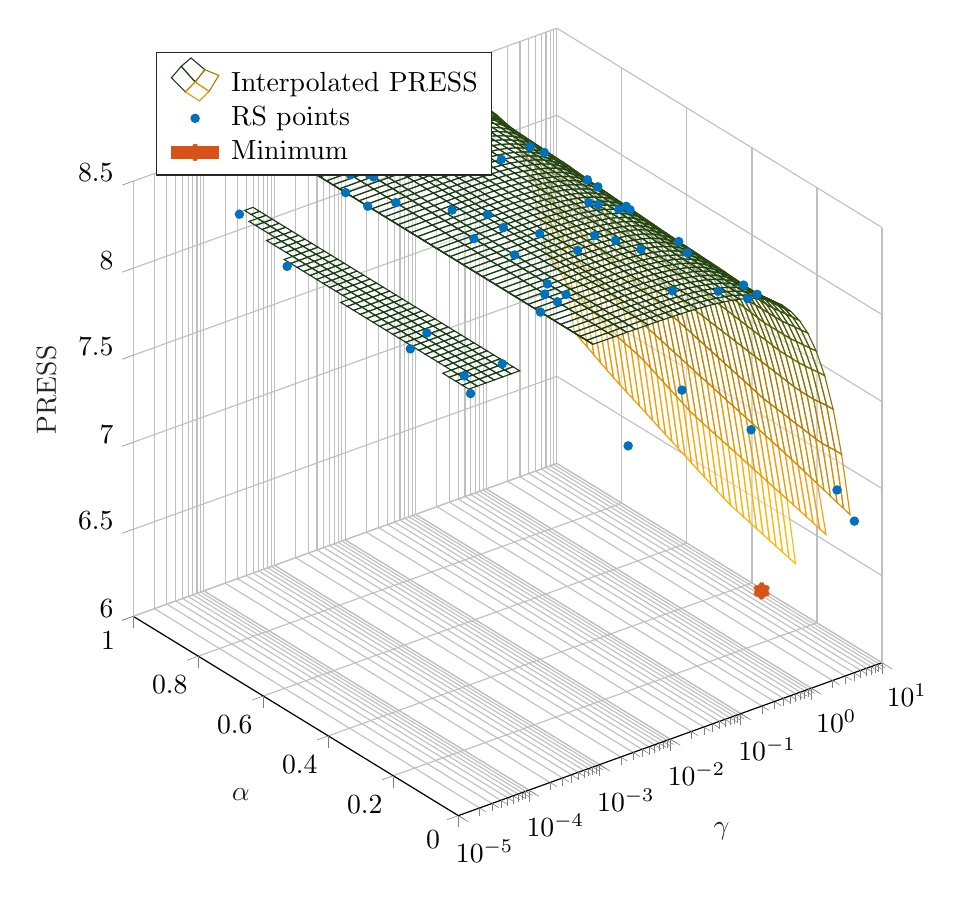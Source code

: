 % This file was created by matlab2tikz.
%
\definecolor{mycolor1}{rgb}{0.0,0.447,0.741}%
\definecolor{mycolor2}{rgb}{0.85,0.325,0.098}%
%
\begin{tikzpicture}

\begin{axis}[%
width=9.509cm,
height=10cm,
at={(0cm,0cm)},
scale only axis,
unbounded coords=jump,
xmode=log,
xmin=1e-05,
xmax=10,
xminorticks=true,
tick align=outside,
xlabel style={font=\color{white!15!black}},
xlabel={$\gamma$},
ymin=0,
ymax=1,
ylabel style={font=\color{white!15!black}},
ylabel={$\alpha$},
zmin=6,
zmax=8.5,
zlabel style={font=\color{white!15!black}},
zlabel={PRESS},
view={-37.5}{30},
axis background/.style={fill=white},
axis x line*=bottom,
axis y line*=left,
axis z line*=left,
xmajorgrids,
xminorgrids,
ymajorgrids,
zmajorgrids,
legend style={at={(0.03,0.97)}, anchor=north west, legend cell align=left, align=left, draw=white!15!black}
]

\addplot3[%
surf,
fill opacity=0.4, shader=flat corner, fill=white, z buffer=sort, colormap={mymap}{[1pt] rgb(0pt)=(1,0.906,0); rgb(1pt)=(1,0.902,0); rgb(2pt)=(1,0.898,0); rgb(3pt)=(1,0.894,0); rgb(4pt)=(1,0.89,0); rgb(5pt)=(1,0.886,0); rgb(6pt)=(1,0.882,0); rgb(7pt)=(1,0.879,0); rgb(8pt)=(1,0.875,0); rgb(9pt)=(1,0.871,0); rgb(10pt)=(1,0.867,0); rgb(11pt)=(1,0.863,0); rgb(12pt)=(1,0.859,0); rgb(13pt)=(1,0.855,0); rgb(14pt)=(1,0.852,0); rgb(15pt)=(1,0.848,0); rgb(16pt)=(1,0.844,0); rgb(17pt)=(1,0.84,0); rgb(18pt)=(1,0.836,0); rgb(19pt)=(1,0.832,0); rgb(20pt)=(1,0.829,0); rgb(21pt)=(1,0.825,0); rgb(22pt)=(1,0.821,0); rgb(23pt)=(1,0.817,0); rgb(24pt)=(1,0.814,0); rgb(25pt)=(1,0.81,0); rgb(26pt)=(1,0.806,0); rgb(27pt)=(1,0.802,0); rgb(28pt)=(1,0.798,0); rgb(29pt)=(1,0.795,0); rgb(30pt)=(1,0.791,0); rgb(31pt)=(1,0.787,0); rgb(32pt)=(1,0.783,0); rgb(33pt)=(1,0.78,0); rgb(34pt)=(1,0.776,0); rgb(35pt)=(1,0.772,0); rgb(36pt)=(1,0.769,0); rgb(37pt)=(1,0.765,0); rgb(38pt)=(1,0.761,0); rgb(39pt)=(1,0.758,0); rgb(40pt)=(1,0.754,0); rgb(41pt)=(1,0.75,0); rgb(42pt)=(1,0.746,0); rgb(43pt)=(1,0.743,0); rgb(44pt)=(1,0.739,0); rgb(45pt)=(1,0.736,0); rgb(46pt)=(1,0.732,0); rgb(47pt)=(1,0.728,0); rgb(48pt)=(1,0.725,0); rgb(49pt)=(1,0.721,0); rgb(50pt)=(1,0.717,0); rgb(51pt)=(1,0.714,0); rgb(52pt)=(1.0,0.71,0); rgb(53pt)=(1.0,0.706,0); rgb(54pt)=(1.0,0.703,0); rgb(55pt)=(1.0,0.699,0); rgb(56pt)=(1.0,0.695,0); rgb(57pt)=(1.0,0.691,0); rgb(58pt)=(1.0,0.687,0); rgb(59pt)=(1.0,0.683,0); rgb(60pt)=(0.999,0.679,0); rgb(61pt)=(0.999,0.675,0); rgb(62pt)=(0.999,0.672,0); rgb(63pt)=(0.999,0.668,0); rgb(64pt)=(0.999,0.664,0); rgb(65pt)=(0.999,0.66,0); rgb(66pt)=(0.999,0.656,0); rgb(67pt)=(0.998,0.653,0); rgb(68pt)=(0.998,0.649,0); rgb(69pt)=(0.998,0.646,0); rgb(70pt)=(0.998,0.642,0); rgb(71pt)=(0.998,0.639,0); rgb(72pt)=(0.997,0.636,0); rgb(73pt)=(0.997,0.633,0); rgb(74pt)=(0.997,0.63,0); rgb(75pt)=(0.997,0.627,0); rgb(76pt)=(0.996,0.625,0); rgb(77pt)=(0.996,0.622,0); rgb(78pt)=(0.995,0.62,0); rgb(79pt)=(0.993,0.618,0); rgb(80pt)=(0.991,0.616,0); rgb(81pt)=(0.989,0.614,0); rgb(82pt)=(0.986,0.611,0); rgb(83pt)=(0.982,0.61,0); rgb(84pt)=(0.979,0.608,0); rgb(85pt)=(0.974,0.606,0); rgb(86pt)=(0.97,0.604,0); rgb(87pt)=(0.965,0.602,0); rgb(88pt)=(0.96,0.601,0); rgb(89pt)=(0.955,0.599,0); rgb(90pt)=(0.95,0.597,0); rgb(91pt)=(0.944,0.595,0); rgb(92pt)=(0.939,0.594,0); rgb(93pt)=(0.933,0.592,0); rgb(94pt)=(0.927,0.591,0); rgb(95pt)=(0.922,0.589,0); rgb(96pt)=(0.916,0.587,0); rgb(97pt)=(0.911,0.585,0); rgb(98pt)=(0.905,0.584,0); rgb(99pt)=(0.9,0.582,0); rgb(100pt)=(0.895,0.58,0); rgb(101pt)=(0.891,0.578,0); rgb(102pt)=(0.886,0.576,0); rgb(103pt)=(0.882,0.575,0); rgb(104pt)=(0.878,0.573,0); rgb(105pt)=(0.874,0.571,0); rgb(106pt)=(0.869,0.569,0); rgb(107pt)=(0.865,0.567,0); rgb(108pt)=(0.861,0.565,0); rgb(109pt)=(0.857,0.563,0); rgb(110pt)=(0.852,0.561,0); rgb(111pt)=(0.848,0.559,0); rgb(112pt)=(0.844,0.557,0); rgb(113pt)=(0.84,0.555,0); rgb(114pt)=(0.836,0.553,0); rgb(115pt)=(0.832,0.551,0); rgb(116pt)=(0.827,0.549,0); rgb(117pt)=(0.823,0.547,0); rgb(118pt)=(0.819,0.545,0); rgb(119pt)=(0.815,0.543,0); rgb(120pt)=(0.811,0.541,0); rgb(121pt)=(0.807,0.539,0); rgb(122pt)=(0.803,0.537,0); rgb(123pt)=(0.799,0.535,0); rgb(124pt)=(0.794,0.533,0); rgb(125pt)=(0.79,0.531,0); rgb(126pt)=(0.786,0.528,0); rgb(127pt)=(0.782,0.526,0); rgb(128pt)=(0.778,0.524,0); rgb(129pt)=(0.775,0.522,0); rgb(130pt)=(0.771,0.52,0); rgb(131pt)=(0.767,0.518,0); rgb(132pt)=(0.763,0.516,0); rgb(133pt)=(0.76,0.514,0); rgb(134pt)=(0.756,0.512,0); rgb(135pt)=(0.753,0.51,0); rgb(136pt)=(0.749,0.508,0); rgb(137pt)=(0.746,0.506,0); rgb(138pt)=(0.742,0.504,0); rgb(139pt)=(0.739,0.502,0); rgb(140pt)=(0.735,0.5,0); rgb(141pt)=(0.732,0.498,0); rgb(142pt)=(0.728,0.496,0); rgb(143pt)=(0.725,0.494,0); rgb(144pt)=(0.721,0.492,0); rgb(145pt)=(0.717,0.49,0); rgb(146pt)=(0.713,0.488,0); rgb(147pt)=(0.709,0.486,0); rgb(148pt)=(0.705,0.484,0); rgb(149pt)=(0.701,0.482,0); rgb(150pt)=(0.696,0.48,0); rgb(151pt)=(0.692,0.478,0); rgb(152pt)=(0.687,0.476,0); rgb(153pt)=(0.682,0.475,0); rgb(154pt)=(0.677,0.473,0); rgb(155pt)=(0.672,0.471,0); rgb(156pt)=(0.666,0.469,0); rgb(157pt)=(0.66,0.467,0); rgb(158pt)=(0.653,0.466,0); rgb(159pt)=(0.647,0.464,0); rgb(160pt)=(0.64,0.462,0); rgb(161pt)=(0.633,0.461,0); rgb(162pt)=(0.626,0.459,0); rgb(163pt)=(0.618,0.458,0); rgb(164pt)=(0.611,0.456,0); rgb(165pt)=(0.603,0.454,0); rgb(166pt)=(0.596,0.453,0); rgb(167pt)=(0.588,0.451,0); rgb(168pt)=(0.58,0.45,0); rgb(169pt)=(0.572,0.448,0); rgb(170pt)=(0.565,0.446,0); rgb(171pt)=(0.557,0.445,0); rgb(172pt)=(0.549,0.443,0); rgb(173pt)=(0.541,0.441,0); rgb(174pt)=(0.534,0.44,0); rgb(175pt)=(0.527,0.438,0); rgb(176pt)=(0.519,0.436,0); rgb(177pt)=(0.512,0.434,0); rgb(178pt)=(0.505,0.432,0); rgb(179pt)=(0.499,0.43,3.925e-06); rgb(180pt)=(0.492,0.429,3.5e-05); rgb(181pt)=(0.485,0.427,9.631e-05); rgb(182pt)=(0.479,0.425,0.0); rgb(183pt)=(0.472,0.423,0.0); rgb(184pt)=(0.466,0.421,0.0); rgb(185pt)=(0.459,0.419,0.001); rgb(186pt)=(0.452,0.417,0.001); rgb(187pt)=(0.446,0.414,0.001); rgb(188pt)=(0.439,0.412,0.001); rgb(189pt)=(0.433,0.41,0.002); rgb(190pt)=(0.427,0.408,0.002); rgb(191pt)=(0.42,0.406,0.002); rgb(192pt)=(0.414,0.404,0.003); rgb(193pt)=(0.407,0.402,0.003); rgb(194pt)=(0.401,0.399,0.003); rgb(195pt)=(0.395,0.397,0.004); rgb(196pt)=(0.389,0.395,0.004); rgb(197pt)=(0.383,0.393,0.004); rgb(198pt)=(0.377,0.39,0.005); rgb(199pt)=(0.371,0.388,0.005); rgb(200pt)=(0.365,0.386,0.006); rgb(201pt)=(0.359,0.383,0.006); rgb(202pt)=(0.353,0.381,0.007); rgb(203pt)=(0.347,0.379,0.007); rgb(204pt)=(0.341,0.376,0.008); rgb(205pt)=(0.335,0.374,0.008); rgb(206pt)=(0.33,0.372,0.009); rgb(207pt)=(0.324,0.369,0.01); rgb(208pt)=(0.319,0.367,0.012); rgb(209pt)=(0.313,0.364,0.013); rgb(210pt)=(0.308,0.362,0.014); rgb(211pt)=(0.302,0.359,0.016); rgb(212pt)=(0.297,0.357,0.018); rgb(213pt)=(0.292,0.354,0.02); rgb(214pt)=(0.286,0.351,0.022); rgb(215pt)=(0.281,0.349,0.024); rgb(216pt)=(0.276,0.346,0.026); rgb(217pt)=(0.271,0.344,0.028); rgb(218pt)=(0.265,0.341,0.03); rgb(219pt)=(0.26,0.338,0.032); rgb(220pt)=(0.255,0.335,0.034); rgb(221pt)=(0.25,0.333,0.036); rgb(222pt)=(0.245,0.33,0.038); rgb(223pt)=(0.24,0.327,0.04); rgb(224pt)=(0.235,0.325,0.042); rgb(225pt)=(0.23,0.322,0.044); rgb(226pt)=(0.225,0.319,0.046); rgb(227pt)=(0.22,0.317,0.048); rgb(228pt)=(0.215,0.314,0.049); rgb(229pt)=(0.21,0.311,0.05); rgb(230pt)=(0.205,0.308,0.052); rgb(231pt)=(0.201,0.306,0.053); rgb(232pt)=(0.196,0.303,0.054); rgb(233pt)=(0.191,0.3,0.055); rgb(234pt)=(0.186,0.298,0.056); rgb(235pt)=(0.181,0.295,0.057); rgb(236pt)=(0.176,0.292,0.058); rgb(237pt)=(0.172,0.289,0.06); rgb(238pt)=(0.167,0.287,0.061); rgb(239pt)=(0.162,0.284,0.062); rgb(240pt)=(0.158,0.281,0.063); rgb(241pt)=(0.153,0.278,0.064); rgb(242pt)=(0.148,0.276,0.065); rgb(243pt)=(0.144,0.273,0.066); rgb(244pt)=(0.139,0.27,0.066); rgb(245pt)=(0.135,0.267,0.067); rgb(246pt)=(0.13,0.265,0.068); rgb(247pt)=(0.125,0.262,0.069); rgb(248pt)=(0.121,0.259,0.07); rgb(249pt)=(0.116,0.256,0.071); rgb(250pt)=(0.112,0.253,0.071); rgb(251pt)=(0.108,0.251,0.072); rgb(252pt)=(0.103,0.248,0.073); rgb(253pt)=(0.099,0.245,0.073); rgb(254pt)=(0.095,0.242,0.074); rgb(255pt)=(0.09,0.239,0.075)}, mesh/rows=51]
table[row sep=crcr, point meta=\thisrow{c}] {%
%
x	y	z	c\\
1e-05	0	nan	nan\\
1e-05	0.02	nan	nan\\
1e-05	0.04	nan	nan\\
1e-05	0.06	nan	nan\\
1e-05	0.08	nan	nan\\
1e-05	0.1	nan	nan\\
1e-05	0.12	nan	nan\\
1e-05	0.14	nan	nan\\
1e-05	0.16	nan	nan\\
1e-05	0.18	nan	nan\\
1e-05	0.2	nan	nan\\
1e-05	0.22	nan	nan\\
1e-05	0.24	nan	nan\\
1e-05	0.26	nan	nan\\
1e-05	0.28	nan	nan\\
1e-05	0.3	nan	nan\\
1e-05	0.32	nan	nan\\
1e-05	0.34	nan	nan\\
1e-05	0.36	nan	nan\\
1e-05	0.38	nan	nan\\
1e-05	0.4	nan	nan\\
1e-05	0.42	nan	nan\\
1e-05	0.44	nan	nan\\
1e-05	0.46	nan	nan\\
1e-05	0.48	nan	nan\\
1e-05	0.5	nan	nan\\
1e-05	0.52	nan	nan\\
1e-05	0.54	nan	nan\\
1e-05	0.56	nan	nan\\
1e-05	0.58	nan	nan\\
1e-05	0.6	nan	nan\\
1e-05	0.62	nan	nan\\
1e-05	0.64	nan	nan\\
1e-05	0.66	nan	nan\\
1e-05	0.68	nan	nan\\
1e-05	0.7	nan	nan\\
1e-05	0.72	nan	nan\\
1e-05	0.74	nan	nan\\
1e-05	0.76	nan	nan\\
1e-05	0.78	nan	nan\\
1e-05	0.8	nan	nan\\
1e-05	0.82	nan	nan\\
1e-05	0.84	nan	nan\\
1e-05	0.86	nan	nan\\
1e-05	0.88	nan	nan\\
1e-05	0.9	nan	nan\\
1e-05	0.92	nan	nan\\
1e-05	0.94	nan	nan\\
1e-05	0.96	nan	nan\\
1e-05	0.98	nan	nan\\
1e-05	1	nan	nan\\
1.318e-05	0	nan	nan\\
1.318e-05	0.02	nan	nan\\
1.318e-05	0.04	nan	nan\\
1.318e-05	0.06	nan	nan\\
1.318e-05	0.08	nan	nan\\
1.318e-05	0.1	nan	nan\\
1.318e-05	0.12	nan	nan\\
1.318e-05	0.14	nan	nan\\
1.318e-05	0.16	nan	nan\\
1.318e-05	0.18	nan	nan\\
1.318e-05	0.2	nan	nan\\
1.318e-05	0.22	nan	nan\\
1.318e-05	0.24	nan	nan\\
1.318e-05	0.26	nan	nan\\
1.318e-05	0.28	nan	nan\\
1.318e-05	0.3	nan	nan\\
1.318e-05	0.32	nan	nan\\
1.318e-05	0.34	nan	nan\\
1.318e-05	0.36	nan	nan\\
1.318e-05	0.38	nan	nan\\
1.318e-05	0.4	nan	nan\\
1.318e-05	0.42	nan	nan\\
1.318e-05	0.44	nan	nan\\
1.318e-05	0.46	nan	nan\\
1.318e-05	0.48	nan	nan\\
1.318e-05	0.5	nan	nan\\
1.318e-05	0.52	nan	nan\\
1.318e-05	0.54	nan	nan\\
1.318e-05	0.56	nan	nan\\
1.318e-05	0.58	nan	nan\\
1.318e-05	0.6	nan	nan\\
1.318e-05	0.62	nan	nan\\
1.318e-05	0.64	nan	nan\\
1.318e-05	0.66	nan	nan\\
1.318e-05	0.68	nan	nan\\
1.318e-05	0.7	nan	nan\\
1.318e-05	0.72	nan	nan\\
1.318e-05	0.74	nan	nan\\
1.318e-05	0.76	nan	nan\\
1.318e-05	0.78	nan	nan\\
1.318e-05	0.8	nan	nan\\
1.318e-05	0.82	nan	nan\\
1.318e-05	0.84	nan	nan\\
1.318e-05	0.86	nan	nan\\
1.318e-05	0.88	nan	nan\\
1.318e-05	0.9	nan	nan\\
1.318e-05	0.92	nan	nan\\
1.318e-05	0.94	nan	nan\\
1.318e-05	0.96	nan	nan\\
1.318e-05	0.98	nan	nan\\
1.318e-05	1	nan	nan\\
1.738e-05	0	nan	nan\\
1.738e-05	0.02	8.392	8.392\\
1.738e-05	0.04	8.392	8.392\\
1.738e-05	0.06	8.392	8.392\\
1.738e-05	0.08	8.392	8.392\\
1.738e-05	0.1	8.392	8.392\\
1.738e-05	0.12	nan	nan\\
1.738e-05	0.14	nan	nan\\
1.738e-05	0.16	nan	nan\\
1.738e-05	0.18	nan	nan\\
1.738e-05	0.2	nan	nan\\
1.738e-05	0.22	nan	nan\\
1.738e-05	0.24	nan	nan\\
1.738e-05	0.26	nan	nan\\
1.738e-05	0.28	nan	nan\\
1.738e-05	0.3	nan	nan\\
1.738e-05	0.32	nan	nan\\
1.738e-05	0.34	nan	nan\\
1.738e-05	0.36	nan	nan\\
1.738e-05	0.38	nan	nan\\
1.738e-05	0.4	nan	nan\\
1.738e-05	0.42	nan	nan\\
1.738e-05	0.44	nan	nan\\
1.738e-05	0.46	nan	nan\\
1.738e-05	0.48	nan	nan\\
1.738e-05	0.5	nan	nan\\
1.738e-05	0.52	nan	nan\\
1.738e-05	0.54	nan	nan\\
1.738e-05	0.56	nan	nan\\
1.738e-05	0.58	nan	nan\\
1.738e-05	0.6	nan	nan\\
1.738e-05	0.62	nan	nan\\
1.738e-05	0.64	nan	nan\\
1.738e-05	0.66	nan	nan\\
1.738e-05	0.68	nan	nan\\
1.738e-05	0.7	nan	nan\\
1.738e-05	0.72	nan	nan\\
1.738e-05	0.74	nan	nan\\
1.738e-05	0.76	nan	nan\\
1.738e-05	0.78	nan	nan\\
1.738e-05	0.8	nan	nan\\
1.738e-05	0.82	nan	nan\\
1.738e-05	0.84	nan	nan\\
1.738e-05	0.86	nan	nan\\
1.738e-05	0.88	nan	nan\\
1.738e-05	0.9	nan	nan\\
1.738e-05	0.92	nan	nan\\
1.738e-05	0.94	nan	nan\\
1.738e-05	0.96	nan	nan\\
1.738e-05	0.98	nan	nan\\
1.738e-05	1	nan	nan\\
2.291e-05	0	nan	nan\\
2.291e-05	0.02	8.392	8.392\\
2.291e-05	0.04	8.392	8.392\\
2.291e-05	0.06	8.392	8.392\\
2.291e-05	0.08	8.392	8.392\\
2.291e-05	0.1	8.392	8.392\\
2.291e-05	0.12	8.392	8.392\\
2.291e-05	0.14	8.392	8.392\\
2.291e-05	0.16	8.392	8.392\\
2.291e-05	0.18	8.392	8.392\\
2.291e-05	0.2	8.392	8.392\\
2.291e-05	0.22	8.392	8.392\\
2.291e-05	0.24	8.392	8.392\\
2.291e-05	0.26	8.392	8.392\\
2.291e-05	0.28	8.392	8.392\\
2.291e-05	0.3	8.392	8.392\\
2.291e-05	0.32	8.392	8.392\\
2.291e-05	0.34	8.392	8.392\\
2.291e-05	0.36	8.392	8.392\\
2.291e-05	0.38	8.392	8.392\\
2.291e-05	0.4	8.392	8.392\\
2.291e-05	0.42	8.392	8.392\\
2.291e-05	0.44	8.392	8.392\\
2.291e-05	0.46	nan	nan\\
2.291e-05	0.48	nan	nan\\
2.291e-05	0.5	nan	nan\\
2.291e-05	0.52	nan	nan\\
2.291e-05	0.54	nan	nan\\
2.291e-05	0.56	nan	nan\\
2.291e-05	0.58	nan	nan\\
2.291e-05	0.6	nan	nan\\
2.291e-05	0.62	nan	nan\\
2.291e-05	0.64	nan	nan\\
2.291e-05	0.66	nan	nan\\
2.291e-05	0.68	nan	nan\\
2.291e-05	0.7	nan	nan\\
2.291e-05	0.72	nan	nan\\
2.291e-05	0.74	nan	nan\\
2.291e-05	0.76	nan	nan\\
2.291e-05	0.78	nan	nan\\
2.291e-05	0.8	nan	nan\\
2.291e-05	0.82	nan	nan\\
2.291e-05	0.84	nan	nan\\
2.291e-05	0.86	nan	nan\\
2.291e-05	0.88	nan	nan\\
2.291e-05	0.9	nan	nan\\
2.291e-05	0.92	nan	nan\\
2.291e-05	0.94	nan	nan\\
2.291e-05	0.96	nan	nan\\
2.291e-05	0.98	nan	nan\\
2.291e-05	1	nan	nan\\
3.02e-05	0	nan	nan\\
3.02e-05	0.02	8.392	8.392\\
3.02e-05	0.04	8.392	8.392\\
3.02e-05	0.06	8.392	8.392\\
3.02e-05	0.08	8.392	8.392\\
3.02e-05	0.1	8.392	8.392\\
3.02e-05	0.12	8.392	8.392\\
3.02e-05	0.14	8.392	8.392\\
3.02e-05	0.16	8.392	8.392\\
3.02e-05	0.18	8.392	8.392\\
3.02e-05	0.2	8.392	8.392\\
3.02e-05	0.22	8.392	8.392\\
3.02e-05	0.24	8.392	8.392\\
3.02e-05	0.26	8.392	8.392\\
3.02e-05	0.28	8.392	8.392\\
3.02e-05	0.3	8.392	8.392\\
3.02e-05	0.32	8.392	8.392\\
3.02e-05	0.34	8.392	8.392\\
3.02e-05	0.36	8.392	8.392\\
3.02e-05	0.38	8.392	8.392\\
3.02e-05	0.4	8.392	8.392\\
3.02e-05	0.42	8.392	8.392\\
3.02e-05	0.44	8.392	8.392\\
3.02e-05	0.46	8.392	8.392\\
3.02e-05	0.48	8.392	8.392\\
3.02e-05	0.5	8.392	8.392\\
3.02e-05	0.52	8.392	8.392\\
3.02e-05	0.54	8.392	8.392\\
3.02e-05	0.56	8.392	8.392\\
3.02e-05	0.58	8.392	8.392\\
3.02e-05	0.6	8.392	8.392\\
3.02e-05	0.62	8.392	8.392\\
3.02e-05	0.64	8.392	8.392\\
3.02e-05	0.66	nan	nan\\
3.02e-05	0.68	nan	nan\\
3.02e-05	0.7	nan	nan\\
3.02e-05	0.72	nan	nan\\
3.02e-05	0.74	nan	nan\\
3.02e-05	0.76	nan	nan\\
3.02e-05	0.78	nan	nan\\
3.02e-05	0.8	nan	nan\\
3.02e-05	0.82	nan	nan\\
3.02e-05	0.84	nan	nan\\
3.02e-05	0.86	nan	nan\\
3.02e-05	0.88	nan	nan\\
3.02e-05	0.9	nan	nan\\
3.02e-05	0.92	nan	nan\\
3.02e-05	0.94	nan	nan\\
3.02e-05	0.96	nan	nan\\
3.02e-05	0.98	nan	nan\\
3.02e-05	1	nan	nan\\
3.981e-05	0	nan	nan\\
3.981e-05	0.02	8.392	8.392\\
3.981e-05	0.04	8.392	8.392\\
3.981e-05	0.06	8.392	8.392\\
3.981e-05	0.08	8.392	8.392\\
3.981e-05	0.1	8.392	8.392\\
3.981e-05	0.12	8.392	8.392\\
3.981e-05	0.14	8.392	8.392\\
3.981e-05	0.16	8.392	8.392\\
3.981e-05	0.18	8.392	8.392\\
3.981e-05	0.2	8.392	8.392\\
3.981e-05	0.22	8.392	8.392\\
3.981e-05	0.24	8.392	8.392\\
3.981e-05	0.26	8.392	8.392\\
3.981e-05	0.28	8.392	8.392\\
3.981e-05	0.3	8.392	8.392\\
3.981e-05	0.32	8.392	8.392\\
3.981e-05	0.34	8.392	8.392\\
3.981e-05	0.36	8.392	8.392\\
3.981e-05	0.38	8.392	8.392\\
3.981e-05	0.4	8.392	8.392\\
3.981e-05	0.42	8.392	8.392\\
3.981e-05	0.44	8.392	8.392\\
3.981e-05	0.46	8.392	8.392\\
3.981e-05	0.48	8.392	8.392\\
3.981e-05	0.5	8.392	8.392\\
3.981e-05	0.52	8.392	8.392\\
3.981e-05	0.54	8.392	8.392\\
3.981e-05	0.56	8.392	8.392\\
3.981e-05	0.58	8.392	8.392\\
3.981e-05	0.6	8.392	8.392\\
3.981e-05	0.62	8.392	8.392\\
3.981e-05	0.64	8.392	8.392\\
3.981e-05	0.66	8.392	8.392\\
3.981e-05	0.68	8.392	8.392\\
3.981e-05	0.7	8.392	8.392\\
3.981e-05	0.72	8.392	8.392\\
3.981e-05	0.74	nan	nan\\
3.981e-05	0.76	nan	nan\\
3.981e-05	0.78	nan	nan\\
3.981e-05	0.8	nan	nan\\
3.981e-05	0.82	nan	nan\\
3.981e-05	0.84	nan	nan\\
3.981e-05	0.86	nan	nan\\
3.981e-05	0.88	nan	nan\\
3.981e-05	0.9	nan	nan\\
3.981e-05	0.92	nan	nan\\
3.981e-05	0.94	nan	nan\\
3.981e-05	0.96	nan	nan\\
3.981e-05	0.98	nan	nan\\
3.981e-05	1	nan	nan\\
5.248e-05	0	nan	nan\\
5.248e-05	0.02	8.392	8.392\\
5.248e-05	0.04	8.392	8.392\\
5.248e-05	0.06	8.392	8.392\\
5.248e-05	0.08	8.392	8.392\\
5.248e-05	0.1	8.392	8.392\\
5.248e-05	0.12	8.392	8.392\\
5.248e-05	0.14	8.392	8.392\\
5.248e-05	0.16	8.392	8.392\\
5.248e-05	0.18	8.392	8.392\\
5.248e-05	0.2	8.392	8.392\\
5.248e-05	0.22	8.392	8.392\\
5.248e-05	0.24	8.392	8.392\\
5.248e-05	0.26	8.392	8.392\\
5.248e-05	0.28	8.392	8.392\\
5.248e-05	0.3	8.392	8.392\\
5.248e-05	0.32	8.392	8.392\\
5.248e-05	0.34	8.392	8.392\\
5.248e-05	0.36	8.392	8.392\\
5.248e-05	0.38	8.392	8.392\\
5.248e-05	0.4	8.392	8.392\\
5.248e-05	0.42	8.392	8.392\\
5.248e-05	0.44	8.392	8.392\\
5.248e-05	0.46	8.392	8.392\\
5.248e-05	0.48	8.392	8.392\\
5.248e-05	0.5	8.392	8.392\\
5.248e-05	0.52	8.392	8.392\\
5.248e-05	0.54	8.392	8.392\\
5.248e-05	0.56	8.392	8.392\\
5.248e-05	0.58	8.392	8.392\\
5.248e-05	0.6	8.392	8.392\\
5.248e-05	0.62	8.392	8.392\\
5.248e-05	0.64	8.392	8.392\\
5.248e-05	0.66	8.392	8.392\\
5.248e-05	0.68	8.392	8.392\\
5.248e-05	0.7	8.392	8.392\\
5.248e-05	0.72	8.392	8.392\\
5.248e-05	0.74	8.392	8.392\\
5.248e-05	0.76	8.392	8.392\\
5.248e-05	0.78	8.392	8.392\\
5.248e-05	0.8	8.392	8.392\\
5.248e-05	0.82	nan	nan\\
5.248e-05	0.84	nan	nan\\
5.248e-05	0.86	nan	nan\\
5.248e-05	0.88	nan	nan\\
5.248e-05	0.9	nan	nan\\
5.248e-05	0.92	nan	nan\\
5.248e-05	0.94	nan	nan\\
5.248e-05	0.96	nan	nan\\
5.248e-05	0.98	nan	nan\\
5.248e-05	1	nan	nan\\
6.918e-05	0	nan	nan\\
6.918e-05	0.02	8.392	8.392\\
6.918e-05	0.04	8.392	8.392\\
6.918e-05	0.06	8.392	8.392\\
6.918e-05	0.08	8.392	8.392\\
6.918e-05	0.1	8.392	8.392\\
6.918e-05	0.12	8.392	8.392\\
6.918e-05	0.14	8.392	8.392\\
6.918e-05	0.16	8.392	8.392\\
6.918e-05	0.18	8.392	8.392\\
6.918e-05	0.2	8.392	8.392\\
6.918e-05	0.22	8.392	8.392\\
6.918e-05	0.24	8.392	8.392\\
6.918e-05	0.26	8.392	8.392\\
6.918e-05	0.28	8.392	8.392\\
6.918e-05	0.3	8.392	8.392\\
6.918e-05	0.32	8.392	8.392\\
6.918e-05	0.34	8.392	8.392\\
6.918e-05	0.36	8.392	8.392\\
6.918e-05	0.38	8.392	8.392\\
6.918e-05	0.4	8.392	8.392\\
6.918e-05	0.42	8.392	8.392\\
6.918e-05	0.44	8.392	8.392\\
6.918e-05	0.46	8.392	8.392\\
6.918e-05	0.48	8.392	8.392\\
6.918e-05	0.5	8.392	8.392\\
6.918e-05	0.52	8.392	8.392\\
6.918e-05	0.54	8.392	8.392\\
6.918e-05	0.56	8.392	8.392\\
6.918e-05	0.58	8.392	8.392\\
6.918e-05	0.6	8.392	8.392\\
6.918e-05	0.62	8.392	8.392\\
6.918e-05	0.64	8.392	8.392\\
6.918e-05	0.66	8.392	8.392\\
6.918e-05	0.68	8.392	8.392\\
6.918e-05	0.7	8.392	8.392\\
6.918e-05	0.72	8.392	8.392\\
6.918e-05	0.74	8.392	8.392\\
6.918e-05	0.76	8.392	8.392\\
6.918e-05	0.78	8.392	8.392\\
6.918e-05	0.8	8.392	8.392\\
6.918e-05	0.82	8.392	8.392\\
6.918e-05	0.84	8.392	8.392\\
6.918e-05	0.86	nan	nan\\
6.918e-05	0.88	nan	nan\\
6.918e-05	0.9	nan	nan\\
6.918e-05	0.92	nan	nan\\
6.918e-05	0.94	nan	nan\\
6.918e-05	0.96	nan	nan\\
6.918e-05	0.98	nan	nan\\
6.918e-05	1	nan	nan\\
9.12e-05	0	nan	nan\\
9.12e-05	0.02	8.392	8.392\\
9.12e-05	0.04	8.392	8.392\\
9.12e-05	0.06	8.392	8.392\\
9.12e-05	0.08	8.392	8.392\\
9.12e-05	0.1	8.392	8.392\\
9.12e-05	0.12	8.392	8.392\\
9.12e-05	0.14	8.392	8.392\\
9.12e-05	0.16	8.392	8.392\\
9.12e-05	0.18	8.392	8.392\\
9.12e-05	0.2	8.392	8.392\\
9.12e-05	0.22	8.392	8.392\\
9.12e-05	0.24	8.392	8.392\\
9.12e-05	0.26	8.392	8.392\\
9.12e-05	0.28	8.392	8.392\\
9.12e-05	0.3	8.392	8.392\\
9.12e-05	0.32	8.392	8.392\\
9.12e-05	0.34	8.392	8.392\\
9.12e-05	0.36	8.392	8.392\\
9.12e-05	0.38	8.392	8.392\\
9.12e-05	0.4	8.392	8.392\\
9.12e-05	0.42	8.392	8.392\\
9.12e-05	0.44	8.392	8.392\\
9.12e-05	0.46	8.392	8.392\\
9.12e-05	0.48	8.392	8.392\\
9.12e-05	0.5	8.392	8.392\\
9.12e-05	0.52	8.392	8.392\\
9.12e-05	0.54	8.392	8.392\\
9.12e-05	0.56	8.392	8.392\\
9.12e-05	0.58	8.392	8.392\\
9.12e-05	0.6	8.392	8.392\\
9.12e-05	0.62	8.392	8.392\\
9.12e-05	0.64	8.392	8.392\\
9.12e-05	0.66	8.392	8.392\\
9.12e-05	0.68	8.392	8.392\\
9.12e-05	0.7	8.392	8.392\\
9.12e-05	0.72	8.392	8.392\\
9.12e-05	0.74	8.392	8.392\\
9.12e-05	0.76	8.392	8.392\\
9.12e-05	0.78	8.392	8.392\\
9.12e-05	0.8	8.392	8.392\\
9.12e-05	0.82	8.392	8.392\\
9.12e-05	0.84	8.392	8.392\\
9.12e-05	0.86	8.392	8.392\\
9.12e-05	0.88	8.392	8.392\\
9.12e-05	0.9	nan	nan\\
9.12e-05	0.92	nan	nan\\
9.12e-05	0.94	nan	nan\\
9.12e-05	0.96	nan	nan\\
9.12e-05	0.98	nan	nan\\
9.12e-05	1	nan	nan\\
0.0	0	nan	nan\\
0.0	0.02	8.392	8.392\\
0.0	0.04	8.392	8.392\\
0.0	0.06	8.392	8.392\\
0.0	0.08	8.392	8.392\\
0.0	0.1	8.392	8.392\\
0.0	0.12	8.392	8.392\\
0.0	0.14	8.392	8.392\\
0.0	0.16	8.392	8.392\\
0.0	0.18	8.392	8.392\\
0.0	0.2	8.392	8.392\\
0.0	0.22	8.392	8.392\\
0.0	0.24	8.392	8.392\\
0.0	0.26	8.392	8.392\\
0.0	0.28	8.392	8.392\\
0.0	0.3	8.392	8.392\\
0.0	0.32	8.392	8.392\\
0.0	0.34	8.392	8.392\\
0.0	0.36	8.392	8.392\\
0.0	0.38	8.392	8.392\\
0.0	0.4	8.392	8.392\\
0.0	0.42	8.392	8.392\\
0.0	0.44	8.392	8.392\\
0.0	0.46	8.392	8.392\\
0.0	0.48	8.392	8.392\\
0.0	0.5	8.392	8.392\\
0.0	0.52	8.392	8.392\\
0.0	0.54	8.392	8.392\\
0.0	0.56	8.392	8.392\\
0.0	0.58	8.392	8.392\\
0.0	0.6	8.392	8.392\\
0.0	0.62	8.392	8.392\\
0.0	0.64	8.392	8.392\\
0.0	0.66	8.392	8.392\\
0.0	0.68	8.392	8.392\\
0.0	0.7	8.392	8.392\\
0.0	0.72	8.392	8.392\\
0.0	0.74	8.392	8.392\\
0.0	0.76	8.392	8.392\\
0.0	0.78	8.392	8.392\\
0.0	0.8	8.392	8.392\\
0.0	0.82	8.392	8.392\\
0.0	0.84	8.392	8.392\\
0.0	0.86	8.392	8.392\\
0.0	0.88	8.392	8.392\\
0.0	0.9	8.392	8.392\\
0.0	0.92	8.392	8.392\\
0.0	0.94	nan	nan\\
0.0	0.96	nan	nan\\
0.0	0.98	nan	nan\\
0.0	1	nan	nan\\
0.0	0	nan	nan\\
0.0	0.02	8.392	8.392\\
0.0	0.04	8.392	8.392\\
0.0	0.06	8.392	8.392\\
0.0	0.08	8.392	8.392\\
0.0	0.1	8.392	8.392\\
0.0	0.12	8.392	8.392\\
0.0	0.14	8.392	8.392\\
0.0	0.16	8.392	8.392\\
0.0	0.18	8.392	8.392\\
0.0	0.2	8.392	8.392\\
0.0	0.22	8.392	8.392\\
0.0	0.24	8.392	8.392\\
0.0	0.26	8.392	8.392\\
0.0	0.28	8.392	8.392\\
0.0	0.3	8.392	8.392\\
0.0	0.32	8.392	8.392\\
0.0	0.34	8.392	8.392\\
0.0	0.36	8.392	8.392\\
0.0	0.38	8.392	8.392\\
0.0	0.4	8.392	8.392\\
0.0	0.42	8.392	8.392\\
0.0	0.44	8.392	8.392\\
0.0	0.46	8.392	8.392\\
0.0	0.48	8.392	8.392\\
0.0	0.5	8.392	8.392\\
0.0	0.52	8.392	8.392\\
0.0	0.54	8.392	8.392\\
0.0	0.56	8.392	8.392\\
0.0	0.58	8.392	8.392\\
0.0	0.6	8.392	8.392\\
0.0	0.62	8.392	8.392\\
0.0	0.64	8.392	8.392\\
0.0	0.66	8.392	8.392\\
0.0	0.68	8.392	8.392\\
0.0	0.7	8.392	8.392\\
0.0	0.72	8.392	8.392\\
0.0	0.74	8.392	8.392\\
0.0	0.76	8.392	8.392\\
0.0	0.78	8.392	8.392\\
0.0	0.8	8.392	8.392\\
0.0	0.82	8.392	8.392\\
0.0	0.84	8.392	8.392\\
0.0	0.86	8.392	8.392\\
0.0	0.88	8.392	8.392\\
0.0	0.9	8.392	8.392\\
0.0	0.92	8.392	8.392\\
0.0	0.94	8.392	8.392\\
0.0	0.96	8.392	8.392\\
0.0	0.98	8.392	8.392\\
0.0	1	nan	nan\\
0.0	0	nan	nan\\
0.0	0.02	8.392	8.392\\
0.0	0.04	8.392	8.392\\
0.0	0.06	8.392	8.392\\
0.0	0.08	8.392	8.392\\
0.0	0.1	8.392	8.392\\
0.0	0.12	8.392	8.392\\
0.0	0.14	8.392	8.392\\
0.0	0.16	8.392	8.392\\
0.0	0.18	8.392	8.392\\
0.0	0.2	8.392	8.392\\
0.0	0.22	8.392	8.392\\
0.0	0.24	8.392	8.392\\
0.0	0.26	8.392	8.392\\
0.0	0.28	8.392	8.392\\
0.0	0.3	8.392	8.392\\
0.0	0.32	8.392	8.392\\
0.0	0.34	8.392	8.392\\
0.0	0.36	8.392	8.392\\
0.0	0.38	8.392	8.392\\
0.0	0.4	8.392	8.392\\
0.0	0.42	8.392	8.392\\
0.0	0.44	8.392	8.392\\
0.0	0.46	8.392	8.392\\
0.0	0.48	8.392	8.392\\
0.0	0.5	8.392	8.392\\
0.0	0.52	8.392	8.392\\
0.0	0.54	8.392	8.392\\
0.0	0.56	8.392	8.392\\
0.0	0.58	8.392	8.392\\
0.0	0.6	8.392	8.392\\
0.0	0.62	8.392	8.392\\
0.0	0.64	8.392	8.392\\
0.0	0.66	8.392	8.392\\
0.0	0.68	8.392	8.392\\
0.0	0.7	8.392	8.392\\
0.0	0.72	8.392	8.392\\
0.0	0.74	8.392	8.392\\
0.0	0.76	8.392	8.392\\
0.0	0.78	8.392	8.392\\
0.0	0.8	8.392	8.392\\
0.0	0.82	8.392	8.392\\
0.0	0.84	8.392	8.392\\
0.0	0.86	8.392	8.392\\
0.0	0.88	8.392	8.392\\
0.0	0.9	8.392	8.392\\
0.0	0.92	8.392	8.392\\
0.0	0.94	8.392	8.392\\
0.0	0.96	8.392	8.392\\
0.0	0.98	8.392	8.392\\
0.0	1	nan	nan\\
0.0	0	nan	nan\\
0.0	0.02	8.392	8.392\\
0.0	0.04	8.392	8.392\\
0.0	0.06	8.392	8.392\\
0.0	0.08	8.392	8.392\\
0.0	0.1	8.392	8.392\\
0.0	0.12	8.392	8.392\\
0.0	0.14	8.392	8.392\\
0.0	0.16	8.392	8.392\\
0.0	0.18	8.392	8.392\\
0.0	0.2	8.392	8.392\\
0.0	0.22	8.392	8.392\\
0.0	0.24	8.392	8.392\\
0.0	0.26	8.392	8.392\\
0.0	0.28	8.392	8.392\\
0.0	0.3	8.392	8.392\\
0.0	0.32	8.392	8.392\\
0.0	0.34	8.392	8.392\\
0.0	0.36	8.392	8.392\\
0.0	0.38	8.392	8.392\\
0.0	0.4	8.392	8.392\\
0.0	0.42	8.392	8.392\\
0.0	0.44	8.392	8.392\\
0.0	0.46	8.392	8.392\\
0.0	0.48	8.392	8.392\\
0.0	0.5	8.392	8.392\\
0.0	0.52	8.392	8.392\\
0.0	0.54	8.392	8.392\\
0.0	0.56	8.392	8.392\\
0.0	0.58	8.392	8.392\\
0.0	0.6	8.392	8.392\\
0.0	0.62	8.392	8.392\\
0.0	0.64	8.392	8.392\\
0.0	0.66	8.392	8.392\\
0.0	0.68	8.392	8.392\\
0.0	0.7	8.392	8.392\\
0.0	0.72	8.392	8.392\\
0.0	0.74	8.392	8.392\\
0.0	0.76	8.392	8.392\\
0.0	0.78	8.392	8.392\\
0.0	0.8	8.392	8.392\\
0.0	0.82	8.392	8.392\\
0.0	0.84	8.392	8.392\\
0.0	0.86	8.392	8.392\\
0.0	0.88	8.392	8.392\\
0.0	0.9	8.392	8.392\\
0.0	0.92	8.392	8.392\\
0.0	0.94	8.392	8.392\\
0.0	0.96	8.392	8.392\\
0.0	0.98	8.392	8.392\\
0.0	1	nan	nan\\
0.0	0	nan	nan\\
0.0	0.02	8.392	8.392\\
0.0	0.04	8.392	8.392\\
0.0	0.06	8.392	8.392\\
0.0	0.08	8.392	8.392\\
0.0	0.1	8.392	8.392\\
0.0	0.12	8.392	8.392\\
0.0	0.14	8.392	8.392\\
0.0	0.16	8.392	8.392\\
0.0	0.18	8.392	8.392\\
0.0	0.2	8.392	8.392\\
0.0	0.22	8.392	8.392\\
0.0	0.24	8.392	8.392\\
0.0	0.26	8.392	8.392\\
0.0	0.28	8.392	8.392\\
0.0	0.3	8.392	8.392\\
0.0	0.32	8.392	8.392\\
0.0	0.34	8.392	8.392\\
0.0	0.36	8.392	8.392\\
0.0	0.38	8.392	8.392\\
0.0	0.4	8.392	8.392\\
0.0	0.42	8.392	8.392\\
0.0	0.44	8.392	8.392\\
0.0	0.46	8.392	8.392\\
0.0	0.48	8.392	8.392\\
0.0	0.5	8.392	8.392\\
0.0	0.52	8.392	8.392\\
0.0	0.54	8.392	8.392\\
0.0	0.56	8.392	8.392\\
0.0	0.58	8.392	8.392\\
0.0	0.6	8.392	8.392\\
0.0	0.62	8.392	8.392\\
0.0	0.64	8.392	8.392\\
0.0	0.66	8.392	8.392\\
0.0	0.68	8.392	8.392\\
0.0	0.7	8.392	8.392\\
0.0	0.72	8.392	8.392\\
0.0	0.74	8.392	8.392\\
0.0	0.76	8.392	8.392\\
0.0	0.78	8.392	8.392\\
0.0	0.8	8.392	8.392\\
0.0	0.82	8.392	8.392\\
0.0	0.84	8.392	8.392\\
0.0	0.86	8.392	8.392\\
0.0	0.88	8.392	8.392\\
0.0	0.9	8.392	8.392\\
0.0	0.92	8.392	8.392\\
0.0	0.94	8.392	8.392\\
0.0	0.96	8.392	8.392\\
0.0	0.98	8.392	8.392\\
0.0	1	nan	nan\\
0.0	0	nan	nan\\
0.0	0.02	8.392	8.392\\
0.0	0.04	8.392	8.392\\
0.0	0.06	8.392	8.392\\
0.0	0.08	8.392	8.392\\
0.0	0.1	8.392	8.392\\
0.0	0.12	8.392	8.392\\
0.0	0.14	8.392	8.392\\
0.0	0.16	8.392	8.392\\
0.0	0.18	8.392	8.392\\
0.0	0.2	8.392	8.392\\
0.0	0.22	8.392	8.392\\
0.0	0.24	8.392	8.392\\
0.0	0.26	8.392	8.392\\
0.0	0.28	8.392	8.392\\
0.0	0.3	8.392	8.392\\
0.0	0.32	8.392	8.392\\
0.0	0.34	8.392	8.392\\
0.0	0.36	8.392	8.392\\
0.0	0.38	8.392	8.392\\
0.0	0.4	8.392	8.392\\
0.0	0.42	8.392	8.392\\
0.0	0.44	8.392	8.392\\
0.0	0.46	8.392	8.392\\
0.0	0.48	8.392	8.392\\
0.0	0.5	8.392	8.392\\
0.0	0.52	8.392	8.392\\
0.0	0.54	8.392	8.392\\
0.0	0.56	8.392	8.392\\
0.0	0.58	8.392	8.392\\
0.0	0.6	8.392	8.392\\
0.0	0.62	8.392	8.392\\
0.0	0.64	8.392	8.392\\
0.0	0.66	8.392	8.392\\
0.0	0.68	8.392	8.392\\
0.0	0.7	8.392	8.392\\
0.0	0.72	8.392	8.392\\
0.0	0.74	8.392	8.392\\
0.0	0.76	8.392	8.392\\
0.0	0.78	8.392	8.392\\
0.0	0.8	8.392	8.392\\
0.0	0.82	8.392	8.392\\
0.0	0.84	8.392	8.392\\
0.0	0.86	8.392	8.392\\
0.0	0.88	8.392	8.392\\
0.0	0.9	8.392	8.392\\
0.0	0.92	8.392	8.392\\
0.0	0.94	8.392	8.392\\
0.0	0.96	8.392	8.392\\
0.0	0.98	8.392	8.392\\
0.0	1	nan	nan\\
0.001	0	nan	nan\\
0.001	0.02	8.392	8.392\\
0.001	0.04	8.392	8.392\\
0.001	0.06	8.392	8.392\\
0.001	0.08	8.392	8.392\\
0.001	0.1	8.392	8.392\\
0.001	0.12	8.392	8.392\\
0.001	0.14	8.392	8.392\\
0.001	0.16	8.392	8.392\\
0.001	0.18	8.392	8.392\\
0.001	0.2	8.392	8.392\\
0.001	0.22	8.392	8.392\\
0.001	0.24	8.392	8.392\\
0.001	0.26	8.392	8.392\\
0.001	0.28	8.392	8.392\\
0.001	0.3	8.392	8.392\\
0.001	0.32	8.392	8.392\\
0.001	0.34	8.392	8.392\\
0.001	0.36	8.392	8.392\\
0.001	0.38	8.392	8.392\\
0.001	0.4	8.392	8.392\\
0.001	0.42	8.392	8.392\\
0.001	0.44	8.392	8.392\\
0.001	0.46	8.392	8.392\\
0.001	0.48	8.392	8.392\\
0.001	0.5	8.392	8.392\\
0.001	0.52	8.392	8.392\\
0.001	0.54	8.392	8.392\\
0.001	0.56	8.392	8.392\\
0.001	0.58	8.392	8.392\\
0.001	0.6	8.392	8.392\\
0.001	0.62	8.392	8.392\\
0.001	0.64	8.392	8.392\\
0.001	0.66	8.392	8.392\\
0.001	0.68	8.392	8.392\\
0.001	0.7	8.392	8.392\\
0.001	0.72	8.392	8.392\\
0.001	0.74	8.392	8.392\\
0.001	0.76	8.392	8.392\\
0.001	0.78	8.392	8.392\\
0.001	0.8	8.392	8.392\\
0.001	0.82	8.392	8.392\\
0.001	0.84	8.392	8.392\\
0.001	0.86	8.392	8.392\\
0.001	0.88	8.392	8.392\\
0.001	0.9	8.392	8.392\\
0.001	0.92	8.392	8.392\\
0.001	0.94	8.392	8.392\\
0.001	0.96	8.392	8.392\\
0.001	0.98	8.392	8.392\\
0.001	1	nan	nan\\
0.001	0	nan	nan\\
0.001	0.02	8.392	8.392\\
0.001	0.04	8.392	8.392\\
0.001	0.06	8.392	8.392\\
0.001	0.08	8.392	8.392\\
0.001	0.1	8.392	8.392\\
0.001	0.12	8.392	8.392\\
0.001	0.14	8.392	8.392\\
0.001	0.16	8.392	8.392\\
0.001	0.18	8.392	8.392\\
0.001	0.2	8.392	8.392\\
0.001	0.22	8.392	8.392\\
0.001	0.24	8.392	8.392\\
0.001	0.26	8.392	8.392\\
0.001	0.28	8.392	8.392\\
0.001	0.3	8.392	8.392\\
0.001	0.32	8.392	8.392\\
0.001	0.34	8.392	8.392\\
0.001	0.36	8.392	8.392\\
0.001	0.38	8.392	8.392\\
0.001	0.4	8.392	8.392\\
0.001	0.42	8.392	8.392\\
0.001	0.44	8.392	8.392\\
0.001	0.46	8.392	8.392\\
0.001	0.48	8.392	8.392\\
0.001	0.5	8.392	8.392\\
0.001	0.52	8.392	8.392\\
0.001	0.54	8.392	8.392\\
0.001	0.56	8.392	8.392\\
0.001	0.58	8.392	8.392\\
0.001	0.6	8.392	8.392\\
0.001	0.62	8.392	8.392\\
0.001	0.64	8.392	8.392\\
0.001	0.66	8.392	8.392\\
0.001	0.68	8.392	8.392\\
0.001	0.7	8.392	8.392\\
0.001	0.72	8.392	8.392\\
0.001	0.74	8.392	8.392\\
0.001	0.76	8.392	8.392\\
0.001	0.78	8.392	8.392\\
0.001	0.8	8.392	8.392\\
0.001	0.82	8.392	8.392\\
0.001	0.84	8.392	8.392\\
0.001	0.86	8.392	8.392\\
0.001	0.88	8.392	8.392\\
0.001	0.9	8.392	8.392\\
0.001	0.92	8.392	8.392\\
0.001	0.94	8.392	8.392\\
0.001	0.96	8.392	8.392\\
0.001	0.98	8.392	8.392\\
0.001	1	nan	nan\\
0.001	0	nan	nan\\
0.001	0.02	8.392	8.392\\
0.001	0.04	8.392	8.392\\
0.001	0.06	8.392	8.392\\
0.001	0.08	8.392	8.392\\
0.001	0.1	8.392	8.392\\
0.001	0.12	8.392	8.392\\
0.001	0.14	8.392	8.392\\
0.001	0.16	8.392	8.392\\
0.001	0.18	8.392	8.392\\
0.001	0.2	8.392	8.392\\
0.001	0.22	8.392	8.392\\
0.001	0.24	8.392	8.392\\
0.001	0.26	8.392	8.392\\
0.001	0.28	8.392	8.392\\
0.001	0.3	8.392	8.392\\
0.001	0.32	8.392	8.392\\
0.001	0.34	8.392	8.392\\
0.001	0.36	8.392	8.392\\
0.001	0.38	8.392	8.392\\
0.001	0.4	8.392	8.392\\
0.001	0.42	8.392	8.392\\
0.001	0.44	8.392	8.392\\
0.001	0.46	8.392	8.392\\
0.001	0.48	8.392	8.392\\
0.001	0.5	8.392	8.392\\
0.001	0.52	8.392	8.392\\
0.001	0.54	8.392	8.392\\
0.001	0.56	8.392	8.392\\
0.001	0.58	8.392	8.392\\
0.001	0.6	8.392	8.392\\
0.001	0.62	8.392	8.392\\
0.001	0.64	8.392	8.392\\
0.001	0.66	8.392	8.392\\
0.001	0.68	8.392	8.392\\
0.001	0.7	8.392	8.392\\
0.001	0.72	8.392	8.392\\
0.001	0.74	8.392	8.392\\
0.001	0.76	8.392	8.392\\
0.001	0.78	8.392	8.392\\
0.001	0.8	8.392	8.392\\
0.001	0.82	8.392	8.392\\
0.001	0.84	8.392	8.392\\
0.001	0.86	8.392	8.392\\
0.001	0.88	8.392	8.392\\
0.001	0.9	8.392	8.392\\
0.001	0.92	8.392	8.392\\
0.001	0.94	8.392	8.392\\
0.001	0.96	8.392	8.392\\
0.001	0.98	8.392	8.392\\
0.001	1	nan	nan\\
0.001	0	nan	nan\\
0.001	0.02	8.392	8.392\\
0.001	0.04	8.392	8.392\\
0.001	0.06	8.392	8.392\\
0.001	0.08	8.392	8.392\\
0.001	0.1	8.392	8.392\\
0.001	0.12	8.392	8.392\\
0.001	0.14	8.392	8.392\\
0.001	0.16	8.392	8.392\\
0.001	0.18	8.392	8.392\\
0.001	0.2	8.392	8.392\\
0.001	0.22	8.392	8.392\\
0.001	0.24	8.392	8.392\\
0.001	0.26	8.392	8.392\\
0.001	0.28	8.392	8.392\\
0.001	0.3	8.392	8.392\\
0.001	0.32	8.392	8.392\\
0.001	0.34	8.392	8.392\\
0.001	0.36	8.392	8.392\\
0.001	0.38	8.392	8.392\\
0.001	0.4	8.392	8.392\\
0.001	0.42	8.392	8.392\\
0.001	0.44	8.392	8.392\\
0.001	0.46	8.392	8.392\\
0.001	0.48	8.392	8.392\\
0.001	0.5	8.392	8.392\\
0.001	0.52	8.392	8.392\\
0.001	0.54	8.392	8.392\\
0.001	0.56	8.392	8.392\\
0.001	0.58	8.392	8.392\\
0.001	0.6	8.392	8.392\\
0.001	0.62	8.392	8.392\\
0.001	0.64	8.392	8.392\\
0.001	0.66	8.392	8.392\\
0.001	0.68	8.392	8.392\\
0.001	0.7	8.392	8.392\\
0.001	0.72	8.392	8.392\\
0.001	0.74	8.392	8.392\\
0.001	0.76	8.392	8.392\\
0.001	0.78	8.392	8.392\\
0.001	0.8	8.392	8.392\\
0.001	0.82	8.392	8.392\\
0.001	0.84	8.392	8.392\\
0.001	0.86	8.392	8.392\\
0.001	0.88	8.392	8.392\\
0.001	0.9	8.392	8.392\\
0.001	0.92	8.392	8.392\\
0.001	0.94	8.392	8.392\\
0.001	0.96	8.392	8.392\\
0.001	0.98	8.392	8.392\\
0.001	1	nan	nan\\
0.002	0	nan	nan\\
0.002	0.02	8.391	8.391\\
0.002	0.04	8.391	8.391\\
0.002	0.06	8.391	8.391\\
0.002	0.08	8.391	8.391\\
0.002	0.1	8.391	8.391\\
0.002	0.12	8.391	8.391\\
0.002	0.14	8.391	8.391\\
0.002	0.16	8.391	8.391\\
0.002	0.18	8.391	8.391\\
0.002	0.2	8.392	8.392\\
0.002	0.22	8.392	8.392\\
0.002	0.24	8.392	8.392\\
0.002	0.26	8.392	8.392\\
0.002	0.28	8.392	8.392\\
0.002	0.3	8.392	8.392\\
0.002	0.32	8.392	8.392\\
0.002	0.34	8.392	8.392\\
0.002	0.36	8.392	8.392\\
0.002	0.38	8.392	8.392\\
0.002	0.4	8.392	8.392\\
0.002	0.42	8.392	8.392\\
0.002	0.44	8.392	8.392\\
0.002	0.46	8.392	8.392\\
0.002	0.48	8.392	8.392\\
0.002	0.5	8.392	8.392\\
0.002	0.52	8.392	8.392\\
0.002	0.54	8.392	8.392\\
0.002	0.56	8.392	8.392\\
0.002	0.58	8.392	8.392\\
0.002	0.6	8.392	8.392\\
0.002	0.62	8.392	8.392\\
0.002	0.64	8.392	8.392\\
0.002	0.66	8.392	8.392\\
0.002	0.68	8.392	8.392\\
0.002	0.7	8.392	8.392\\
0.002	0.72	8.392	8.392\\
0.002	0.74	8.392	8.392\\
0.002	0.76	8.392	8.392\\
0.002	0.78	8.392	8.392\\
0.002	0.8	8.392	8.392\\
0.002	0.82	8.392	8.392\\
0.002	0.84	8.392	8.392\\
0.002	0.86	8.392	8.392\\
0.002	0.88	8.392	8.392\\
0.002	0.9	8.392	8.392\\
0.002	0.92	8.392	8.392\\
0.002	0.94	8.392	8.392\\
0.002	0.96	8.392	8.392\\
0.002	0.98	8.392	8.392\\
0.002	1	nan	nan\\
0.003	0	nan	nan\\
0.003	0.02	8.391	8.391\\
0.003	0.04	8.391	8.391\\
0.003	0.06	8.391	8.391\\
0.003	0.08	8.391	8.391\\
0.003	0.1	8.391	8.391\\
0.003	0.12	8.391	8.391\\
0.003	0.14	8.391	8.391\\
0.003	0.16	8.391	8.391\\
0.003	0.18	8.391	8.391\\
0.003	0.2	8.391	8.391\\
0.003	0.22	8.391	8.391\\
0.003	0.24	8.391	8.391\\
0.003	0.26	8.391	8.391\\
0.003	0.28	8.391	8.391\\
0.003	0.3	8.391	8.391\\
0.003	0.32	8.391	8.391\\
0.003	0.34	8.391	8.391\\
0.003	0.36	8.391	8.391\\
0.003	0.38	8.391	8.391\\
0.003	0.4	8.391	8.391\\
0.003	0.42	8.391	8.391\\
0.003	0.44	8.391	8.391\\
0.003	0.46	8.391	8.391\\
0.003	0.48	8.391	8.391\\
0.003	0.5	8.391	8.391\\
0.003	0.52	8.391	8.391\\
0.003	0.54	8.391	8.391\\
0.003	0.56	8.391	8.391\\
0.003	0.58	8.391	8.391\\
0.003	0.6	8.391	8.391\\
0.003	0.62	8.392	8.392\\
0.003	0.64	8.392	8.392\\
0.003	0.66	8.392	8.392\\
0.003	0.68	8.392	8.392\\
0.003	0.7	8.392	8.392\\
0.003	0.72	8.392	8.392\\
0.003	0.74	8.392	8.392\\
0.003	0.76	8.392	8.392\\
0.003	0.78	8.392	8.392\\
0.003	0.8	8.392	8.392\\
0.003	0.82	8.392	8.392\\
0.003	0.84	8.392	8.392\\
0.003	0.86	8.392	8.392\\
0.003	0.88	8.392	8.392\\
0.003	0.9	8.392	8.392\\
0.003	0.92	8.392	8.392\\
0.003	0.94	8.392	8.392\\
0.003	0.96	8.392	8.392\\
0.003	0.98	8.392	8.392\\
0.003	1	nan	nan\\
0.003	0	nan	nan\\
0.003	0.02	8.391	8.391\\
0.003	0.04	8.391	8.391\\
0.003	0.06	8.391	8.391\\
0.003	0.08	8.391	8.391\\
0.003	0.1	8.391	8.391\\
0.003	0.12	8.391	8.391\\
0.003	0.14	8.391	8.391\\
0.003	0.16	8.391	8.391\\
0.003	0.18	8.391	8.391\\
0.003	0.2	8.391	8.391\\
0.003	0.22	8.391	8.391\\
0.003	0.24	8.391	8.391\\
0.003	0.26	8.391	8.391\\
0.003	0.28	8.391	8.391\\
0.003	0.3	8.391	8.391\\
0.003	0.32	8.391	8.391\\
0.003	0.34	8.391	8.391\\
0.003	0.36	8.391	8.391\\
0.003	0.38	8.391	8.391\\
0.003	0.4	8.391	8.391\\
0.003	0.42	8.391	8.391\\
0.003	0.44	8.391	8.391\\
0.003	0.46	8.391	8.391\\
0.003	0.48	8.391	8.391\\
0.003	0.5	8.391	8.391\\
0.003	0.52	8.391	8.391\\
0.003	0.54	8.391	8.391\\
0.003	0.56	8.391	8.391\\
0.003	0.58	8.391	8.391\\
0.003	0.6	8.391	8.391\\
0.003	0.62	8.391	8.391\\
0.003	0.64	8.391	8.391\\
0.003	0.66	8.391	8.391\\
0.003	0.68	8.391	8.391\\
0.003	0.7	8.391	8.391\\
0.003	0.72	8.391	8.391\\
0.003	0.74	8.391	8.391\\
0.003	0.76	8.391	8.391\\
0.003	0.78	8.391	8.391\\
0.003	0.8	8.391	8.391\\
0.003	0.82	8.391	8.391\\
0.003	0.84	8.391	8.391\\
0.003	0.86	8.391	8.391\\
0.003	0.88	8.391	8.391\\
0.003	0.9	8.391	8.391\\
0.003	0.92	8.391	8.391\\
0.003	0.94	8.391	8.391\\
0.003	0.96	8.391	8.391\\
0.003	0.98	8.392	8.392\\
0.003	1	nan	nan\\
0.004	0	nan	nan\\
0.004	0.02	8.39	8.39\\
0.004	0.04	8.39	8.39\\
0.004	0.06	8.39	8.39\\
0.004	0.08	8.39	8.39\\
0.004	0.1	8.39	8.39\\
0.004	0.12	8.39	8.39\\
0.004	0.14	8.39	8.39\\
0.004	0.16	8.39	8.39\\
0.004	0.18	8.391	8.391\\
0.004	0.2	8.391	8.391\\
0.004	0.22	8.391	8.391\\
0.004	0.24	8.391	8.391\\
0.004	0.26	8.391	8.391\\
0.004	0.28	8.391	8.391\\
0.004	0.3	8.391	8.391\\
0.004	0.32	8.391	8.391\\
0.004	0.34	8.391	8.391\\
0.004	0.36	8.391	8.391\\
0.004	0.38	8.391	8.391\\
0.004	0.4	8.391	8.391\\
0.004	0.42	8.391	8.391\\
0.004	0.44	8.391	8.391\\
0.004	0.46	8.391	8.391\\
0.004	0.48	8.391	8.391\\
0.004	0.5	8.391	8.391\\
0.004	0.52	8.391	8.391\\
0.004	0.54	8.391	8.391\\
0.004	0.56	8.391	8.391\\
0.004	0.58	8.391	8.391\\
0.004	0.6	8.391	8.391\\
0.004	0.62	8.391	8.391\\
0.004	0.64	8.391	8.391\\
0.004	0.66	8.391	8.391\\
0.004	0.68	8.391	8.391\\
0.004	0.7	8.391	8.391\\
0.004	0.72	8.391	8.391\\
0.004	0.74	8.391	8.391\\
0.004	0.76	8.391	8.391\\
0.004	0.78	8.391	8.391\\
0.004	0.8	8.391	8.391\\
0.004	0.82	8.391	8.391\\
0.004	0.84	8.391	8.391\\
0.004	0.86	8.391	8.391\\
0.004	0.88	8.391	8.391\\
0.004	0.9	8.391	8.391\\
0.004	0.92	8.391	8.391\\
0.004	0.94	8.391	8.391\\
0.004	0.96	8.391	8.391\\
0.004	0.98	8.391	8.391\\
0.004	1	nan	nan\\
0.006	0	nan	nan\\
0.006	0.02	8.39	8.39\\
0.006	0.04	8.39	8.39\\
0.006	0.06	8.39	8.39\\
0.006	0.08	8.39	8.39\\
0.006	0.1	8.39	8.39\\
0.006	0.12	8.39	8.39\\
0.006	0.14	8.39	8.39\\
0.006	0.16	8.39	8.39\\
0.006	0.18	8.39	8.39\\
0.006	0.2	8.39	8.39\\
0.006	0.22	8.39	8.39\\
0.006	0.24	8.39	8.39\\
0.006	0.26	8.39	8.39\\
0.006	0.28	8.39	8.39\\
0.006	0.3	8.39	8.39\\
0.006	0.32	8.39	8.39\\
0.006	0.34	8.39	8.39\\
0.006	0.36	8.39	8.39\\
0.006	0.38	8.39	8.39\\
0.006	0.4	8.39	8.39\\
0.006	0.42	8.39	8.39\\
0.006	0.44	8.39	8.39\\
0.006	0.46	8.39	8.39\\
0.006	0.48	8.39	8.39\\
0.006	0.5	8.39	8.39\\
0.006	0.52	8.39	8.39\\
0.006	0.54	8.39	8.39\\
0.006	0.56	8.39	8.39\\
0.006	0.58	8.39	8.39\\
0.006	0.6	8.391	8.391\\
0.006	0.62	8.391	8.391\\
0.006	0.64	8.391	8.391\\
0.006	0.66	8.391	8.391\\
0.006	0.68	8.391	8.391\\
0.006	0.7	8.391	8.391\\
0.006	0.72	8.391	8.391\\
0.006	0.74	8.391	8.391\\
0.006	0.76	8.391	8.391\\
0.006	0.78	8.391	8.391\\
0.006	0.8	8.391	8.391\\
0.006	0.82	8.391	8.391\\
0.006	0.84	8.391	8.391\\
0.006	0.86	8.391	8.391\\
0.006	0.88	8.391	8.391\\
0.006	0.9	8.391	8.391\\
0.006	0.92	8.391	8.391\\
0.006	0.94	8.391	8.391\\
0.006	0.96	8.391	8.391\\
0.006	0.98	8.391	8.391\\
0.006	1	nan	nan\\
0.008	0	nan	nan\\
0.008	0.02	8.389	8.389\\
0.008	0.04	8.389	8.389\\
0.008	0.06	8.389	8.389\\
0.008	0.08	8.389	8.389\\
0.008	0.1	8.389	8.389\\
0.008	0.12	8.389	8.389\\
0.008	0.14	8.389	8.389\\
0.008	0.16	8.389	8.389\\
0.008	0.18	8.389	8.389\\
0.008	0.2	8.389	8.389\\
0.008	0.22	8.389	8.389\\
0.008	0.24	8.389	8.389\\
0.008	0.26	8.39	8.39\\
0.008	0.28	8.39	8.39\\
0.008	0.3	8.39	8.39\\
0.008	0.32	8.39	8.39\\
0.008	0.34	8.39	8.39\\
0.008	0.36	8.39	8.39\\
0.008	0.38	8.39	8.39\\
0.008	0.4	8.39	8.39\\
0.008	0.42	8.39	8.39\\
0.008	0.44	8.39	8.39\\
0.008	0.46	8.39	8.39\\
0.008	0.48	8.39	8.39\\
0.008	0.5	8.39	8.39\\
0.008	0.52	8.39	8.39\\
0.008	0.54	8.39	8.39\\
0.008	0.56	8.39	8.39\\
0.008	0.58	8.39	8.39\\
0.008	0.6	8.39	8.39\\
0.008	0.62	8.39	8.39\\
0.008	0.64	8.39	8.39\\
0.008	0.66	8.39	8.39\\
0.008	0.68	8.39	8.39\\
0.008	0.7	8.39	8.39\\
0.008	0.72	8.39	8.39\\
0.008	0.74	8.39	8.39\\
0.008	0.76	8.39	8.39\\
0.008	0.78	8.39	8.39\\
0.008	0.8	8.39	8.39\\
0.008	0.82	8.39	8.39\\
0.008	0.84	8.39	8.39\\
0.008	0.86	8.39	8.39\\
0.008	0.88	8.39	8.39\\
0.008	0.9	8.39	8.39\\
0.008	0.92	8.39	8.39\\
0.008	0.94	8.39	8.39\\
0.008	0.96	8.391	8.391\\
0.008	0.98	8.391	8.391\\
0.008	1	nan	nan\\
0.01	0	nan	nan\\
0.01	0.02	8.388	8.388\\
0.01	0.04	8.388	8.388\\
0.01	0.06	8.388	8.388\\
0.01	0.08	8.388	8.388\\
0.01	0.1	8.388	8.388\\
0.01	0.12	8.388	8.388\\
0.01	0.14	8.388	8.388\\
0.01	0.16	8.388	8.388\\
0.01	0.18	8.388	8.388\\
0.01	0.2	8.389	8.389\\
0.01	0.22	8.389	8.389\\
0.01	0.24	8.389	8.389\\
0.01	0.26	8.389	8.389\\
0.01	0.28	8.389	8.389\\
0.01	0.3	8.389	8.389\\
0.01	0.32	8.389	8.389\\
0.01	0.34	8.389	8.389\\
0.01	0.36	8.389	8.389\\
0.01	0.38	8.389	8.389\\
0.01	0.4	8.389	8.389\\
0.01	0.42	8.389	8.389\\
0.01	0.44	8.389	8.389\\
0.01	0.46	8.389	8.389\\
0.01	0.48	8.389	8.389\\
0.01	0.5	8.389	8.389\\
0.01	0.52	8.389	8.389\\
0.01	0.54	8.389	8.389\\
0.01	0.56	8.389	8.389\\
0.01	0.58	8.389	8.389\\
0.01	0.6	8.389	8.389\\
0.01	0.62	8.389	8.389\\
0.01	0.64	8.39	8.39\\
0.01	0.66	8.39	8.39\\
0.01	0.68	8.39	8.39\\
0.01	0.7	8.39	8.39\\
0.01	0.72	8.39	8.39\\
0.01	0.74	8.39	8.39\\
0.01	0.76	8.39	8.39\\
0.01	0.78	8.39	8.39\\
0.01	0.8	8.39	8.39\\
0.01	0.82	8.39	8.39\\
0.01	0.84	8.39	8.39\\
0.01	0.86	8.39	8.39\\
0.01	0.88	8.39	8.39\\
0.01	0.9	8.39	8.39\\
0.01	0.92	8.39	8.39\\
0.01	0.94	8.39	8.39\\
0.01	0.96	8.39	8.39\\
0.01	0.98	8.39	8.39\\
0.01	1	nan	nan\\
0.013	0	nan	nan\\
0.013	0.02	8.387	8.387\\
0.013	0.04	8.387	8.387\\
0.013	0.06	8.387	8.387\\
0.013	0.08	8.387	8.387\\
0.013	0.1	8.387	8.387\\
0.013	0.12	8.387	8.387\\
0.013	0.14	8.387	8.387\\
0.013	0.16	8.387	8.387\\
0.013	0.18	8.387	8.387\\
0.013	0.2	8.387	8.387\\
0.013	0.22	8.387	8.387\\
0.013	0.24	8.387	8.387\\
0.013	0.26	8.387	8.387\\
0.013	0.28	8.388	8.388\\
0.013	0.3	8.388	8.388\\
0.013	0.32	8.388	8.388\\
0.013	0.34	8.388	8.388\\
0.013	0.36	8.388	8.388\\
0.013	0.38	8.388	8.388\\
0.013	0.4	8.388	8.388\\
0.013	0.42	8.388	8.388\\
0.013	0.44	8.388	8.388\\
0.013	0.46	8.388	8.388\\
0.013	0.48	8.388	8.388\\
0.013	0.5	8.388	8.388\\
0.013	0.52	8.388	8.388\\
0.013	0.54	8.388	8.388\\
0.013	0.56	8.388	8.388\\
0.013	0.58	8.388	8.388\\
0.013	0.6	8.388	8.388\\
0.013	0.62	8.389	8.389\\
0.013	0.64	8.389	8.389\\
0.013	0.66	8.389	8.389\\
0.013	0.68	8.389	8.389\\
0.013	0.7	8.389	8.389\\
0.013	0.72	8.389	8.389\\
0.013	0.74	8.389	8.389\\
0.013	0.76	8.389	8.389\\
0.013	0.78	8.389	8.389\\
0.013	0.8	8.389	8.389\\
0.013	0.82	8.389	8.389\\
0.013	0.84	8.389	8.389\\
0.013	0.86	8.389	8.389\\
0.013	0.88	8.389	8.389\\
0.013	0.9	8.389	8.389\\
0.013	0.92	8.389	8.389\\
0.013	0.94	8.389	8.389\\
0.013	0.96	8.389	8.389\\
0.013	0.98	8.389	8.389\\
0.013	1	nan	nan\\
0.017	0	nan	nan\\
0.017	0.02	8.385	8.385\\
0.017	0.04	8.385	8.385\\
0.017	0.06	8.385	8.385\\
0.017	0.08	8.385	8.385\\
0.017	0.1	8.385	8.385\\
0.017	0.12	8.385	8.385\\
0.017	0.14	8.385	8.385\\
0.017	0.16	8.385	8.385\\
0.017	0.18	8.386	8.386\\
0.017	0.2	8.386	8.386\\
0.017	0.22	8.386	8.386\\
0.017	0.24	8.386	8.386\\
0.017	0.26	8.386	8.386\\
0.017	0.28	8.386	8.386\\
0.017	0.3	8.386	8.386\\
0.017	0.32	8.386	8.386\\
0.017	0.34	8.386	8.386\\
0.017	0.36	8.386	8.386\\
0.017	0.38	8.386	8.386\\
0.017	0.4	8.386	8.386\\
0.017	0.42	8.386	8.386\\
0.017	0.44	8.387	8.387\\
0.017	0.46	8.387	8.387\\
0.017	0.48	8.387	8.387\\
0.017	0.5	8.387	8.387\\
0.017	0.52	8.387	8.387\\
0.017	0.54	8.387	8.387\\
0.017	0.56	8.387	8.387\\
0.017	0.58	8.387	8.387\\
0.017	0.6	8.387	8.387\\
0.017	0.62	8.387	8.387\\
0.017	0.64	8.388	8.388\\
0.017	0.66	8.388	8.388\\
0.017	0.68	8.388	8.388\\
0.017	0.7	8.388	8.388\\
0.017	0.72	8.388	8.388\\
0.017	0.74	8.388	8.388\\
0.017	0.76	8.388	8.388\\
0.017	0.78	8.388	8.388\\
0.017	0.8	8.388	8.388\\
0.017	0.82	8.388	8.388\\
0.017	0.84	8.388	8.388\\
0.017	0.86	8.388	8.388\\
0.017	0.88	8.388	8.388\\
0.017	0.9	8.388	8.388\\
0.017	0.92	8.388	8.388\\
0.017	0.94	8.388	8.388\\
0.017	0.96	8.388	8.388\\
0.017	0.98	8.388	8.388\\
0.017	1	nan	nan\\
0.023	0	nan	nan\\
0.023	0.02	8.383	8.383\\
0.023	0.04	8.383	8.383\\
0.023	0.06	8.383	8.383\\
0.023	0.08	8.383	8.383\\
0.023	0.1	8.383	8.383\\
0.023	0.12	8.383	8.383\\
0.023	0.14	8.383	8.383\\
0.023	0.16	8.383	8.383\\
0.023	0.18	8.383	8.383\\
0.023	0.2	8.384	8.384\\
0.023	0.22	8.384	8.384\\
0.023	0.24	8.384	8.384\\
0.023	0.26	8.384	8.384\\
0.023	0.28	8.384	8.384\\
0.023	0.3	8.384	8.384\\
0.023	0.32	8.384	8.384\\
0.023	0.34	8.384	8.384\\
0.023	0.36	8.384	8.384\\
0.023	0.38	8.384	8.384\\
0.023	0.4	8.384	8.384\\
0.023	0.42	8.384	8.384\\
0.023	0.44	8.385	8.385\\
0.023	0.46	8.385	8.385\\
0.023	0.48	8.385	8.385\\
0.023	0.5	8.385	8.385\\
0.023	0.52	8.385	8.385\\
0.023	0.54	8.385	8.385\\
0.023	0.56	8.385	8.385\\
0.023	0.58	8.385	8.385\\
0.023	0.6	8.385	8.385\\
0.023	0.62	8.386	8.386\\
0.023	0.64	8.386	8.386\\
0.023	0.66	8.386	8.386\\
0.023	0.68	8.386	8.386\\
0.023	0.7	8.386	8.386\\
0.023	0.72	8.386	8.386\\
0.023	0.74	8.386	8.386\\
0.023	0.76	8.386	8.386\\
0.023	0.78	8.386	8.386\\
0.023	0.8	8.386	8.386\\
0.023	0.82	8.386	8.386\\
0.023	0.84	8.387	8.387\\
0.023	0.86	8.387	8.387\\
0.023	0.88	8.387	8.387\\
0.023	0.9	8.387	8.387\\
0.023	0.92	8.387	8.387\\
0.023	0.94	8.387	8.387\\
0.023	0.96	8.387	8.387\\
0.023	0.98	8.387	8.387\\
0.023	1	nan	nan\\
0.03	0	nan	nan\\
0.03	0.02	8.38	8.38\\
0.03	0.04	8.38	8.38\\
0.03	0.06	8.38	8.38\\
0.03	0.08	8.38	8.38\\
0.03	0.1	8.38	8.38\\
0.03	0.12	8.38	8.38\\
0.03	0.14	8.38	8.38\\
0.03	0.16	8.38	8.38\\
0.03	0.18	8.381	8.381\\
0.03	0.2	8.381	8.381\\
0.03	0.22	8.381	8.381\\
0.03	0.24	8.381	8.381\\
0.03	0.26	8.381	8.381\\
0.03	0.28	8.381	8.381\\
0.03	0.3	8.381	8.381\\
0.03	0.32	8.381	8.381\\
0.03	0.34	8.382	8.382\\
0.03	0.36	8.382	8.382\\
0.03	0.38	8.382	8.382\\
0.03	0.4	8.382	8.382\\
0.03	0.42	8.382	8.382\\
0.03	0.44	8.382	8.382\\
0.03	0.46	8.382	8.382\\
0.03	0.48	8.383	8.383\\
0.03	0.5	8.383	8.383\\
0.03	0.52	8.383	8.383\\
0.03	0.54	8.383	8.383\\
0.03	0.56	8.383	8.383\\
0.03	0.58	8.383	8.383\\
0.03	0.6	8.383	8.383\\
0.03	0.62	8.383	8.383\\
0.03	0.64	8.384	8.384\\
0.03	0.66	8.384	8.384\\
0.03	0.68	8.384	8.384\\
0.03	0.7	8.384	8.384\\
0.03	0.72	8.384	8.384\\
0.03	0.74	8.384	8.384\\
0.03	0.76	8.384	8.384\\
0.03	0.78	8.384	8.384\\
0.03	0.8	8.384	8.384\\
0.03	0.82	8.384	8.384\\
0.03	0.84	8.385	8.385\\
0.03	0.86	8.385	8.385\\
0.03	0.88	8.385	8.385\\
0.03	0.9	8.385	8.385\\
0.03	0.92	8.385	8.385\\
0.03	0.94	8.385	8.385\\
0.03	0.96	8.386	8.386\\
0.03	0.98	8.385	8.385\\
0.03	1	nan	nan\\
0.04	0	nan	nan\\
0.04	0.02	8.376	8.376\\
0.04	0.04	8.376	8.376\\
0.04	0.06	8.376	8.376\\
0.04	0.08	8.376	8.376\\
0.04	0.1	8.376	8.376\\
0.04	0.12	8.376	8.376\\
0.04	0.14	8.377	8.377\\
0.04	0.16	8.377	8.377\\
0.04	0.18	8.377	8.377\\
0.04	0.2	8.377	8.377\\
0.04	0.22	8.377	8.377\\
0.04	0.24	8.378	8.378\\
0.04	0.26	8.378	8.378\\
0.04	0.28	8.378	8.378\\
0.04	0.3	8.378	8.378\\
0.04	0.32	8.378	8.378\\
0.04	0.34	8.378	8.378\\
0.04	0.36	8.378	8.378\\
0.04	0.38	8.378	8.378\\
0.04	0.4	8.379	8.379\\
0.04	0.42	8.379	8.379\\
0.04	0.44	8.379	8.379\\
0.04	0.46	8.379	8.379\\
0.04	0.48	8.379	8.379\\
0.04	0.5	8.379	8.379\\
0.04	0.52	8.38	8.38\\
0.04	0.54	8.38	8.38\\
0.04	0.56	8.38	8.38\\
0.04	0.58	8.38	8.38\\
0.04	0.6	8.38	8.38\\
0.04	0.62	8.381	8.381\\
0.04	0.64	8.381	8.381\\
0.04	0.66	8.381	8.381\\
0.04	0.68	8.381	8.381\\
0.04	0.7	8.381	8.381\\
0.04	0.72	8.381	8.381\\
0.04	0.74	8.381	8.381\\
0.04	0.76	8.381	8.381\\
0.04	0.78	8.382	8.382\\
0.04	0.8	8.382	8.382\\
0.04	0.82	8.382	8.382\\
0.04	0.84	8.382	8.382\\
0.04	0.86	8.382	8.382\\
0.04	0.88	8.383	8.383\\
0.04	0.9	8.383	8.383\\
0.04	0.92	8.383	8.383\\
0.04	0.94	8.383	8.383\\
0.04	0.96	8.383	8.383\\
0.04	0.98	8.383	8.383\\
0.04	1	nan	nan\\
0.052	0	nan	nan\\
0.052	0.02	8.371	8.371\\
0.052	0.04	8.371	8.371\\
0.052	0.06	8.371	8.371\\
0.052	0.08	8.371	8.371\\
0.052	0.1	8.371	8.371\\
0.052	0.12	8.371	8.371\\
0.052	0.14	8.371	8.371\\
0.052	0.16	8.372	8.372\\
0.052	0.18	8.372	8.372\\
0.052	0.2	8.372	8.372\\
0.052	0.22	8.373	8.373\\
0.052	0.24	8.373	8.373\\
0.052	0.26	8.373	8.373\\
0.052	0.28	8.373	8.373\\
0.052	0.3	8.373	8.373\\
0.052	0.32	8.373	8.373\\
0.052	0.34	8.374	8.374\\
0.052	0.36	8.374	8.374\\
0.052	0.38	8.374	8.374\\
0.052	0.4	8.375	8.375\\
0.052	0.42	8.375	8.375\\
0.052	0.44	8.375	8.375\\
0.052	0.46	8.375	8.375\\
0.052	0.48	8.375	8.375\\
0.052	0.5	8.375	8.375\\
0.052	0.52	8.375	8.375\\
0.052	0.54	8.376	8.376\\
0.052	0.56	8.376	8.376\\
0.052	0.58	8.376	8.376\\
0.052	0.6	8.376	8.376\\
0.052	0.62	8.377	8.377\\
0.052	0.64	8.377	8.377\\
0.052	0.66	8.378	8.378\\
0.052	0.68	8.378	8.378\\
0.052	0.7	8.378	8.378\\
0.052	0.72	8.378	8.378\\
0.052	0.74	8.378	8.378\\
0.052	0.76	8.378	8.378\\
0.052	0.78	8.378	8.378\\
0.052	0.8	8.378	8.378\\
0.052	0.82	8.379	8.379\\
0.052	0.84	8.379	8.379\\
0.052	0.86	8.379	8.379\\
0.052	0.88	8.379	8.379\\
0.052	0.9	8.379	8.379\\
0.052	0.92	8.379	8.379\\
0.052	0.94	8.38	8.38\\
0.052	0.96	8.38	8.38\\
0.052	0.98	8.38	8.38\\
0.052	1	nan	nan\\
0.069	0	nan	nan\\
0.069	0.02	8.365	8.365\\
0.069	0.04	8.364	8.364\\
0.069	0.06	8.364	8.364\\
0.069	0.08	8.364	8.364\\
0.069	0.1	8.364	8.364\\
0.069	0.12	8.364	8.364\\
0.069	0.14	8.365	8.365\\
0.069	0.16	8.365	8.365\\
0.069	0.18	8.365	8.365\\
0.069	0.2	8.366	8.366\\
0.069	0.22	8.366	8.366\\
0.069	0.24	8.366	8.366\\
0.069	0.26	8.367	8.367\\
0.069	0.28	8.367	8.367\\
0.069	0.3	8.367	8.367\\
0.069	0.32	8.368	8.368\\
0.069	0.34	8.368	8.368\\
0.069	0.36	8.368	8.368\\
0.069	0.38	8.369	8.369\\
0.069	0.4	8.369	8.369\\
0.069	0.42	8.369	8.369\\
0.069	0.44	8.37	8.37\\
0.069	0.46	8.37	8.37\\
0.069	0.48	8.37	8.37\\
0.069	0.5	8.37	8.37\\
0.069	0.52	8.37	8.37\\
0.069	0.54	8.37	8.37\\
0.069	0.56	8.37	8.37\\
0.069	0.58	8.371	8.371\\
0.069	0.6	8.371	8.371\\
0.069	0.62	8.372	8.372\\
0.069	0.64	8.372	8.372\\
0.069	0.66	8.373	8.373\\
0.069	0.68	8.373	8.373\\
0.069	0.7	8.373	8.373\\
0.069	0.72	8.373	8.373\\
0.069	0.74	8.373	8.373\\
0.069	0.76	8.374	8.374\\
0.069	0.78	8.374	8.374\\
0.069	0.8	8.374	8.374\\
0.069	0.82	8.374	8.374\\
0.069	0.84	8.374	8.374\\
0.069	0.86	8.374	8.374\\
0.069	0.88	8.374	8.374\\
0.069	0.9	8.374	8.374\\
0.069	0.92	8.375	8.375\\
0.069	0.94	8.375	8.375\\
0.069	0.96	8.376	8.376\\
0.069	0.98	8.375	8.375\\
0.069	1	nan	nan\\
0.091	0	nan	nan\\
0.091	0.02	8.357	8.357\\
0.091	0.04	8.356	8.356\\
0.091	0.06	8.355	8.355\\
0.091	0.08	8.355	8.355\\
0.091	0.1	8.355	8.355\\
0.091	0.12	8.355	8.355\\
0.091	0.14	8.356	8.356\\
0.091	0.16	8.356	8.356\\
0.091	0.18	8.356	8.356\\
0.091	0.2	8.357	8.357\\
0.091	0.22	8.357	8.357\\
0.091	0.24	8.358	8.358\\
0.091	0.26	8.358	8.358\\
0.091	0.28	8.359	8.359\\
0.091	0.3	8.36	8.36\\
0.091	0.32	8.36	8.36\\
0.091	0.34	8.361	8.361\\
0.091	0.36	8.361	8.361\\
0.091	0.38	8.361	8.361\\
0.091	0.4	8.362	8.362\\
0.091	0.42	8.362	8.362\\
0.091	0.44	8.363	8.363\\
0.091	0.46	8.363	8.363\\
0.091	0.48	8.363	8.363\\
0.091	0.5	8.363	8.363\\
0.091	0.52	8.363	8.363\\
0.091	0.54	8.363	8.363\\
0.091	0.56	8.364	8.364\\
0.091	0.58	8.364	8.364\\
0.091	0.6	8.365	8.365\\
0.091	0.62	8.365	8.365\\
0.091	0.64	8.365	8.365\\
0.091	0.66	8.366	8.366\\
0.091	0.68	8.366	8.366\\
0.091	0.7	8.367	8.367\\
0.091	0.72	8.367	8.367\\
0.091	0.74	8.367	8.367\\
0.091	0.76	8.367	8.367\\
0.091	0.78	8.368	8.368\\
0.091	0.8	8.368	8.368\\
0.091	0.82	8.368	8.368\\
0.091	0.84	8.368	8.368\\
0.091	0.86	8.368	8.368\\
0.091	0.88	8.368	8.368\\
0.091	0.9	8.368	8.368\\
0.091	0.92	8.368	8.368\\
0.091	0.94	8.37	8.37\\
0.091	0.96	8.37	8.37\\
0.091	0.98	8.37	8.37\\
0.091	1	nan	nan\\
0.12	0	nan	nan\\
0.12	0.02	8.347	8.347\\
0.12	0.04	8.345	8.345\\
0.12	0.06	8.344	8.344\\
0.12	0.08	8.343	8.343\\
0.12	0.1	8.344	8.344\\
0.12	0.12	8.344	8.344\\
0.12	0.14	8.344	8.344\\
0.12	0.16	8.345	8.345\\
0.12	0.18	8.345	8.345\\
0.12	0.2	8.345	8.345\\
0.12	0.22	8.346	8.346\\
0.12	0.24	8.346	8.346\\
0.12	0.26	8.347	8.347\\
0.12	0.28	8.348	8.348\\
0.12	0.3	8.349	8.349\\
0.12	0.32	8.35	8.35\\
0.12	0.34	8.351	8.351\\
0.12	0.36	8.352	8.352\\
0.12	0.38	8.352	8.352\\
0.12	0.4	8.352	8.352\\
0.12	0.42	8.353	8.353\\
0.12	0.44	8.353	8.353\\
0.12	0.46	8.353	8.353\\
0.12	0.48	8.354	8.354\\
0.12	0.5	8.354	8.354\\
0.12	0.52	8.354	8.354\\
0.12	0.54	8.354	8.354\\
0.12	0.56	8.355	8.355\\
0.12	0.58	8.355	8.355\\
0.12	0.6	8.356	8.356\\
0.12	0.62	8.356	8.356\\
0.12	0.64	8.356	8.356\\
0.12	0.66	8.357	8.357\\
0.12	0.68	8.357	8.357\\
0.12	0.7	8.358	8.358\\
0.12	0.72	8.359	8.359\\
0.12	0.74	8.359	8.359\\
0.12	0.76	8.359	8.359\\
0.12	0.78	8.359	8.359\\
0.12	0.8	8.359	8.359\\
0.12	0.82	8.359	8.359\\
0.12	0.84	8.359	8.359\\
0.12	0.86	8.359	8.359\\
0.12	0.88	8.36	8.36\\
0.12	0.9	8.36	8.36\\
0.12	0.92	8.362	8.362\\
0.12	0.94	8.363	8.363\\
0.12	0.96	8.363	8.363\\
0.12	0.98	8.363	8.363\\
0.12	1	nan	nan\\
0.158	0	nan	nan\\
0.158	0.02	8.333	8.333\\
0.158	0.04	8.33	8.33\\
0.158	0.06	8.329	8.329\\
0.158	0.08	8.328	8.328\\
0.158	0.1	8.329	8.329\\
0.158	0.12	8.329	8.329\\
0.158	0.14	8.329	8.329\\
0.158	0.16	8.33	8.33\\
0.158	0.18	8.33	8.33\\
0.158	0.2	8.33	8.33\\
0.158	0.22	8.331	8.331\\
0.158	0.24	8.331	8.331\\
0.158	0.26	8.332	8.332\\
0.158	0.28	8.334	8.334\\
0.158	0.3	8.335	8.335\\
0.158	0.32	8.336	8.336\\
0.158	0.34	8.337	8.337\\
0.158	0.36	8.339	8.339\\
0.158	0.38	8.339	8.339\\
0.158	0.4	8.34	8.34\\
0.158	0.42	8.34	8.34\\
0.158	0.44	8.34	8.34\\
0.158	0.46	8.341	8.341\\
0.158	0.48	8.341	8.341\\
0.158	0.5	8.341	8.341\\
0.158	0.52	8.342	8.342\\
0.158	0.54	8.342	8.342\\
0.158	0.56	8.342	8.342\\
0.158	0.58	8.343	8.343\\
0.158	0.6	8.343	8.343\\
0.158	0.62	8.344	8.344\\
0.158	0.64	8.345	8.345\\
0.158	0.66	8.346	8.346\\
0.158	0.68	8.347	8.347\\
0.158	0.7	8.347	8.347\\
0.158	0.72	8.348	8.348\\
0.158	0.74	8.348	8.348\\
0.158	0.76	8.348	8.348\\
0.158	0.78	8.348	8.348\\
0.158	0.8	8.348	8.348\\
0.158	0.82	8.348	8.348\\
0.158	0.84	8.348	8.348\\
0.158	0.86	8.348	8.348\\
0.158	0.88	8.349	8.349\\
0.158	0.9	8.351	8.351\\
0.158	0.92	8.353	8.353\\
0.158	0.94	8.354	8.354\\
0.158	0.96	8.354	8.354\\
0.158	0.98	8.355	8.355\\
0.158	1	nan	nan\\
0.209	0	nan	nan\\
0.209	0.02	8.316	8.316\\
0.209	0.04	8.311	8.311\\
0.209	0.06	8.31	8.31\\
0.209	0.08	8.309	8.309\\
0.209	0.1	8.309	8.309\\
0.209	0.12	8.309	8.309\\
0.209	0.14	8.309	8.309\\
0.209	0.16	8.31	8.31\\
0.209	0.18	8.31	8.31\\
0.209	0.2	8.311	8.311\\
0.209	0.22	8.311	8.311\\
0.209	0.24	8.312	8.312\\
0.209	0.26	8.313	8.313\\
0.209	0.28	8.315	8.315\\
0.209	0.3	8.316	8.316\\
0.209	0.32	8.317	8.317\\
0.209	0.34	8.319	8.319\\
0.209	0.36	8.32	8.32\\
0.209	0.38	8.321	8.321\\
0.209	0.4	8.322	8.322\\
0.209	0.42	8.323	8.323\\
0.209	0.44	8.324	8.324\\
0.209	0.46	8.324	8.324\\
0.209	0.48	8.325	8.325\\
0.209	0.5	8.325	8.325\\
0.209	0.52	8.325	8.325\\
0.209	0.54	8.326	8.326\\
0.209	0.56	8.327	8.327\\
0.209	0.58	8.328	8.328\\
0.209	0.6	8.329	8.329\\
0.209	0.62	8.33	8.33\\
0.209	0.64	8.33	8.33\\
0.209	0.66	8.331	8.331\\
0.209	0.68	8.332	8.332\\
0.209	0.7	8.333	8.333\\
0.209	0.72	8.333	8.333\\
0.209	0.74	8.333	8.333\\
0.209	0.76	8.333	8.333\\
0.209	0.78	8.333	8.333\\
0.209	0.8	8.334	8.334\\
0.209	0.82	8.334	8.334\\
0.209	0.84	8.334	8.334\\
0.209	0.86	8.335	8.335\\
0.209	0.88	8.337	8.337\\
0.209	0.9	8.339	8.339\\
0.209	0.92	8.341	8.341\\
0.209	0.94	8.342	8.342\\
0.209	0.96	8.341	8.341\\
0.209	0.98	8.344	8.344\\
0.209	1	nan	nan\\
0.275	0	nan	nan\\
0.275	0.02	8.293	8.293\\
0.275	0.04	8.288	8.288\\
0.275	0.06	8.283	8.283\\
0.275	0.08	8.283	8.283\\
0.275	0.1	8.283	8.283\\
0.275	0.12	8.283	8.283\\
0.275	0.14	8.283	8.283\\
0.275	0.16	8.284	8.284\\
0.275	0.18	8.284	8.284\\
0.275	0.2	8.285	8.285\\
0.275	0.22	8.286	8.286\\
0.275	0.24	8.287	8.287\\
0.275	0.26	8.289	8.289\\
0.275	0.28	8.29	8.29\\
0.275	0.3	8.291	8.291\\
0.275	0.32	8.292	8.292\\
0.275	0.34	8.294	8.294\\
0.275	0.36	8.295	8.295\\
0.275	0.38	8.296	8.296\\
0.275	0.4	8.297	8.297\\
0.275	0.42	8.299	8.299\\
0.275	0.44	8.301	8.301\\
0.275	0.46	8.302	8.302\\
0.275	0.48	8.304	8.304\\
0.275	0.5	8.305	8.305\\
0.275	0.52	8.306	8.306\\
0.275	0.54	8.307	8.307\\
0.275	0.56	8.308	8.308\\
0.275	0.58	8.309	8.309\\
0.275	0.6	8.31	8.31\\
0.275	0.62	8.311	8.311\\
0.275	0.64	8.312	8.312\\
0.275	0.66	8.313	8.313\\
0.275	0.68	8.314	8.314\\
0.275	0.7	8.314	8.314\\
0.275	0.72	8.314	8.314\\
0.275	0.74	8.314	8.314\\
0.275	0.76	8.314	8.314\\
0.275	0.78	8.314	8.314\\
0.275	0.8	8.314	8.314\\
0.275	0.82	8.316	8.316\\
0.275	0.84	8.318	8.318\\
0.275	0.86	8.319	8.319\\
0.275	0.88	8.321	8.321\\
0.275	0.9	8.323	8.323\\
0.275	0.92	8.325	8.325\\
0.275	0.94	8.325	8.325\\
0.275	0.96	8.326	8.326\\
0.275	0.98	8.331	8.331\\
0.275	1	nan	nan\\
0.363	0	nan	nan\\
0.363	0.02	8.263	8.263\\
0.363	0.04	8.258	8.258\\
0.363	0.06	8.252	8.252\\
0.363	0.08	8.249	8.249\\
0.363	0.1	8.249	8.249\\
0.363	0.12	8.248	8.248\\
0.363	0.14	8.249	8.249\\
0.363	0.16	8.25	8.25\\
0.363	0.18	8.251	8.251\\
0.363	0.2	8.252	8.252\\
0.363	0.22	8.253	8.253\\
0.363	0.24	8.255	8.255\\
0.363	0.26	8.257	8.257\\
0.363	0.28	8.258	8.258\\
0.363	0.3	8.26	8.26\\
0.363	0.32	8.262	8.262\\
0.363	0.34	8.263	8.263\\
0.363	0.36	8.265	8.265\\
0.363	0.38	8.266	8.266\\
0.363	0.4	8.268	8.268\\
0.363	0.42	8.27	8.27\\
0.363	0.44	8.272	8.272\\
0.363	0.46	8.274	8.274\\
0.363	0.48	8.276	8.276\\
0.363	0.5	8.279	8.279\\
0.363	0.52	8.281	8.281\\
0.363	0.54	8.282	8.282\\
0.363	0.56	8.283	8.283\\
0.363	0.58	8.284	8.284\\
0.363	0.6	8.285	8.285\\
0.363	0.62	8.286	8.286\\
0.363	0.64	8.287	8.287\\
0.363	0.66	8.288	8.288\\
0.363	0.68	8.288	8.288\\
0.363	0.7	8.289	8.289\\
0.363	0.72	8.289	8.289\\
0.363	0.74	8.289	8.289\\
0.363	0.76	8.289	8.289\\
0.363	0.78	8.291	8.291\\
0.363	0.8	8.293	8.293\\
0.363	0.82	8.295	8.295\\
0.363	0.84	8.297	8.297\\
0.363	0.86	8.299	8.299\\
0.363	0.88	8.301	8.301\\
0.363	0.9	8.303	8.303\\
0.363	0.92	8.304	8.304\\
0.363	0.94	8.304	8.304\\
0.363	0.96	8.307	8.307\\
0.363	0.98	8.314	8.314\\
0.363	1	nan	nan\\
0.479	0	nan	nan\\
0.479	0.02	8.224	8.224\\
0.479	0.04	8.218	8.218\\
0.479	0.06	8.213	8.213\\
0.479	0.08	8.207	8.207\\
0.479	0.1	8.203	8.203\\
0.479	0.12	8.203	8.203\\
0.479	0.14	8.205	8.205\\
0.479	0.16	8.208	8.208\\
0.479	0.18	8.21	8.21\\
0.479	0.2	8.213	8.213\\
0.479	0.22	8.215	8.215\\
0.479	0.24	8.217	8.217\\
0.479	0.26	8.218	8.218\\
0.479	0.28	8.22	8.22\\
0.479	0.3	8.222	8.222\\
0.479	0.32	8.223	8.223\\
0.479	0.34	8.225	8.225\\
0.479	0.36	8.226	8.226\\
0.479	0.38	8.228	8.228\\
0.479	0.4	8.23	8.23\\
0.479	0.42	8.232	8.232\\
0.479	0.44	8.235	8.235\\
0.479	0.46	8.237	8.237\\
0.479	0.48	8.239	8.239\\
0.479	0.5	8.242	8.242\\
0.479	0.52	8.244	8.244\\
0.479	0.54	8.246	8.246\\
0.479	0.56	8.249	8.249\\
0.479	0.58	8.251	8.251\\
0.479	0.6	8.253	8.253\\
0.479	0.62	8.254	8.254\\
0.479	0.64	8.254	8.254\\
0.479	0.66	8.255	8.255\\
0.479	0.68	8.255	8.255\\
0.479	0.7	8.257	8.257\\
0.479	0.72	8.259	8.259\\
0.479	0.74	8.26	8.26\\
0.479	0.76	8.262	8.262\\
0.479	0.78	8.264	8.264\\
0.479	0.8	8.266	8.266\\
0.479	0.82	8.268	8.268\\
0.479	0.84	8.27	8.27\\
0.479	0.86	8.272	8.272\\
0.479	0.88	8.274	8.274\\
0.479	0.9	8.275	8.275\\
0.479	0.92	8.276	8.276\\
0.479	0.94	8.278	8.278\\
0.479	0.96	8.282	8.282\\
0.479	0.98	8.291	8.291\\
0.479	1	nan	nan\\
0.631	0	nan	nan\\
0.631	0.02	8.171	8.171\\
0.631	0.04	8.166	8.166\\
0.631	0.06	8.16	8.16\\
0.631	0.08	8.155	8.155\\
0.631	0.1	8.15	8.15\\
0.631	0.12	8.147	8.147\\
0.631	0.14	8.149	8.149\\
0.631	0.16	8.153	8.153\\
0.631	0.18	8.155	8.155\\
0.631	0.2	8.158	8.158\\
0.631	0.22	8.16	8.16\\
0.631	0.24	8.162	8.162\\
0.631	0.26	8.164	8.164\\
0.631	0.28	8.167	8.167\\
0.631	0.3	8.169	8.169\\
0.631	0.32	8.171	8.171\\
0.631	0.34	8.174	8.174\\
0.631	0.36	8.176	8.176\\
0.631	0.38	8.179	8.179\\
0.631	0.4	8.182	8.182\\
0.631	0.42	8.184	8.184\\
0.631	0.44	8.187	8.187\\
0.631	0.46	8.189	8.189\\
0.631	0.48	8.192	8.192\\
0.631	0.5	8.194	8.194\\
0.631	0.52	8.196	8.196\\
0.631	0.54	8.199	8.199\\
0.631	0.56	8.201	8.201\\
0.631	0.58	8.204	8.204\\
0.631	0.6	8.206	8.206\\
0.631	0.62	8.209	8.209\\
0.631	0.64	8.213	8.213\\
0.631	0.66	8.217	8.217\\
0.631	0.68	8.219	8.219\\
0.631	0.7	8.221	8.221\\
0.631	0.72	8.223	8.223\\
0.631	0.74	8.225	8.225\\
0.631	0.76	8.227	8.227\\
0.631	0.78	8.228	8.228\\
0.631	0.8	8.23	8.23\\
0.631	0.82	8.232	8.232\\
0.631	0.84	8.234	8.234\\
0.631	0.86	8.236	8.236\\
0.631	0.88	8.238	8.238\\
0.631	0.9	8.238	8.238\\
0.631	0.92	8.241	8.241\\
0.631	0.94	8.245	8.245\\
0.631	0.96	8.25	8.25\\
0.631	0.98	8.262	8.262\\
0.631	1	nan	nan\\
0.832	0	nan	nan\\
0.832	0.02	8.102	8.102\\
0.832	0.04	8.097	8.097\\
0.832	0.06	8.092	8.092\\
0.832	0.08	8.086	8.086\\
0.832	0.1	8.081	8.081\\
0.832	0.12	8.079	8.079\\
0.832	0.14	8.079	8.079\\
0.832	0.16	8.079	8.079\\
0.832	0.18	8.082	8.082\\
0.832	0.2	8.085	8.085\\
0.832	0.22	8.089	8.089\\
0.832	0.24	8.093	8.093\\
0.832	0.26	8.096	8.096\\
0.832	0.28	8.1	8.1\\
0.832	0.3	8.103	8.103\\
0.832	0.32	8.105	8.105\\
0.832	0.34	8.108	8.108\\
0.832	0.36	8.11	8.11\\
0.832	0.38	8.113	8.113\\
0.832	0.4	8.116	8.116\\
0.832	0.42	8.119	8.119\\
0.832	0.44	8.122	8.122\\
0.832	0.46	8.125	8.125\\
0.832	0.48	8.129	8.129\\
0.832	0.5	8.132	8.132\\
0.832	0.52	8.136	8.136\\
0.832	0.54	8.14	8.14\\
0.832	0.56	8.144	8.144\\
0.832	0.58	8.148	8.148\\
0.832	0.6	8.151	8.151\\
0.832	0.62	8.155	8.155\\
0.832	0.64	8.158	8.158\\
0.832	0.66	8.162	8.162\\
0.832	0.68	8.166	8.166\\
0.832	0.7	8.17	8.17\\
0.832	0.72	8.175	8.175\\
0.832	0.74	8.178	8.178\\
0.832	0.76	8.179	8.179\\
0.832	0.78	8.181	8.181\\
0.832	0.8	8.183	8.183\\
0.832	0.82	8.185	8.185\\
0.832	0.84	8.187	8.187\\
0.832	0.86	8.189	8.189\\
0.832	0.88	8.19	8.19\\
0.832	0.9	8.193	8.193\\
0.832	0.92	8.197	8.197\\
0.832	0.94	8.201	8.201\\
0.832	0.96	8.211	8.211\\
0.832	0.98	8.222	8.222\\
0.832	1	nan	nan\\
1.096	0	nan	nan\\
1.096	0.02	8.012	8.012\\
1.096	0.04	8.006	8.006\\
1.096	0.06	8.001	8.001\\
1.096	0.08	7.995	7.995\\
1.096	0.1	7.99	7.99\\
1.096	0.12	7.989	7.989\\
1.096	0.14	7.989	7.989\\
1.096	0.16	7.989	7.989\\
1.096	0.18	7.989	7.989\\
1.096	0.2	7.989	7.989\\
1.096	0.22	7.995	7.995\\
1.096	0.24	8.001	8.001\\
1.096	0.26	8.005	8.005\\
1.096	0.28	8.01	8.01\\
1.096	0.3	8.014	8.014\\
1.096	0.32	8.018	8.018\\
1.096	0.34	8.022	8.022\\
1.096	0.36	8.026	8.026\\
1.096	0.38	8.03	8.03\\
1.096	0.4	8.035	8.035\\
1.096	0.42	8.039	8.039\\
1.096	0.44	8.043	8.043\\
1.096	0.46	8.047	8.047\\
1.096	0.48	8.051	8.051\\
1.096	0.5	8.056	8.056\\
1.096	0.52	8.06	8.06\\
1.096	0.54	8.064	8.064\\
1.096	0.56	8.068	8.068\\
1.096	0.58	8.072	8.072\\
1.096	0.6	8.077	8.077\\
1.096	0.62	8.081	8.081\\
1.096	0.64	8.085	8.085\\
1.096	0.66	8.09	8.09\\
1.096	0.68	8.094	8.094\\
1.096	0.7	8.098	8.098\\
1.096	0.72	8.103	8.103\\
1.096	0.74	8.107	8.107\\
1.096	0.76	8.111	8.111\\
1.096	0.78	8.115	8.115\\
1.096	0.8	8.119	8.119\\
1.096	0.82	8.123	8.123\\
1.096	0.84	8.125	8.125\\
1.096	0.86	8.128	8.128\\
1.096	0.88	8.132	8.132\\
1.096	0.9	8.136	8.136\\
1.096	0.92	8.139	8.139\\
1.096	0.94	8.148	8.148\\
1.096	0.96	8.159	8.159\\
1.096	0.98	8.171	8.171\\
1.096	1	nan	nan\\
1.445	0	nan	nan\\
1.445	0.02	7.891	7.891\\
1.445	0.04	7.886	7.886\\
1.445	0.06	7.881	7.881\\
1.445	0.08	7.876	7.876\\
1.445	0.1	7.871	7.871\\
1.445	0.12	7.871	7.871\\
1.445	0.14	7.871	7.871\\
1.445	0.16	7.871	7.871\\
1.445	0.18	7.871	7.871\\
1.445	0.2	7.876	7.876\\
1.445	0.22	7.882	7.882\\
1.445	0.24	7.888	7.888\\
1.445	0.26	7.894	7.894\\
1.445	0.28	7.9	7.9\\
1.445	0.3	7.906	7.906\\
1.445	0.32	7.912	7.912\\
1.445	0.34	7.918	7.918\\
1.445	0.36	7.924	7.924\\
1.445	0.38	7.93	7.93\\
1.445	0.4	7.936	7.936\\
1.445	0.42	7.942	7.942\\
1.445	0.44	7.948	7.948\\
1.445	0.46	7.954	7.954\\
1.445	0.48	7.96	7.96\\
1.445	0.5	7.965	7.965\\
1.445	0.52	7.969	7.969\\
1.445	0.54	7.973	7.973\\
1.445	0.56	7.978	7.978\\
1.445	0.58	7.982	7.982\\
1.445	0.6	7.986	7.986\\
1.445	0.62	7.99	7.99\\
1.445	0.64	7.994	7.994\\
1.445	0.66	7.998	7.998\\
1.445	0.68	8.003	8.003\\
1.445	0.7	8.007	8.007\\
1.445	0.72	8.011	8.011\\
1.445	0.74	8.015	8.015\\
1.445	0.76	8.019	8.019\\
1.445	0.78	8.024	8.024\\
1.445	0.8	8.03	8.03\\
1.445	0.82	8.036	8.036\\
1.445	0.84	8.042	8.042\\
1.445	0.86	8.048	8.048\\
1.445	0.88	8.054	8.054\\
1.445	0.9	8.059	8.059\\
1.445	0.92	8.069	8.069\\
1.445	0.94	8.08	8.08\\
1.445	0.96	8.091	8.091\\
1.445	0.98	8.103	8.103\\
1.445	1	nan	nan\\
1.905	0	nan	nan\\
1.905	0.02	7.732	7.732\\
1.905	0.04	7.729	7.729\\
1.905	0.06	7.723	7.723\\
1.905	0.08	7.718	7.718\\
1.905	0.1	7.715	7.715\\
1.905	0.12	7.715	7.715\\
1.905	0.14	7.715	7.715\\
1.905	0.16	7.716	7.716\\
1.905	0.18	7.722	7.722\\
1.905	0.2	7.728	7.728\\
1.905	0.22	7.733	7.733\\
1.905	0.24	7.739	7.739\\
1.905	0.26	7.745	7.745\\
1.905	0.28	7.751	7.751\\
1.905	0.3	7.757	7.757\\
1.905	0.32	7.763	7.763\\
1.905	0.34	7.769	7.769\\
1.905	0.36	7.775	7.775\\
1.905	0.38	7.781	7.781\\
1.905	0.4	7.787	7.787\\
1.905	0.42	7.793	7.793\\
1.905	0.44	7.799	7.799\\
1.905	0.46	7.805	7.805\\
1.905	0.48	7.811	7.811\\
1.905	0.5	7.817	7.817\\
1.905	0.52	7.823	7.823\\
1.905	0.54	7.829	7.829\\
1.905	0.56	7.835	7.835\\
1.905	0.58	7.841	7.841\\
1.905	0.6	7.847	7.847\\
1.905	0.62	7.853	7.853\\
1.905	0.64	7.859	7.859\\
1.905	0.66	7.865	7.865\\
1.905	0.68	7.875	7.875\\
1.905	0.7	7.886	7.886\\
1.905	0.72	7.897	7.897\\
1.905	0.74	7.903	7.903\\
1.905	0.76	7.909	7.909\\
1.905	0.78	7.915	7.915\\
1.905	0.8	7.921	7.921\\
1.905	0.82	7.927	7.927\\
1.905	0.84	7.933	7.933\\
1.905	0.86	7.939	7.939\\
1.905	0.88	7.945	7.945\\
1.905	0.9	7.959	7.959\\
1.905	0.92	7.979	7.979\\
1.905	0.94	7.99	7.99\\
1.905	0.96	8.002	8.002\\
1.905	0.98	8.013	8.013\\
1.905	1	nan	nan\\
2.512	0	nan	nan\\
2.512	0.02	7.521	7.521\\
2.512	0.04	7.52	7.52\\
2.512	0.06	7.515	7.515\\
2.512	0.08	7.51	7.51\\
2.512	0.1	7.51	7.51\\
2.512	0.12	7.51	7.51\\
2.512	0.14	7.513	7.513\\
2.512	0.16	7.519	7.519\\
2.512	0.18	7.525	7.525\\
2.512	0.2	7.531	7.531\\
2.512	0.22	7.537	7.537\\
2.512	0.24	7.543	7.543\\
2.512	0.26	7.549	7.549\\
2.512	0.28	7.555	7.555\\
2.512	0.3	7.561	7.561\\
2.512	0.32	7.567	7.567\\
2.512	0.34	7.573	7.573\\
2.512	0.36	7.579	7.579\\
2.512	0.38	7.585	7.585\\
2.512	0.4	7.591	7.591\\
2.512	0.42	7.597	7.597\\
2.512	0.44	7.603	7.603\\
2.512	0.46	7.609	7.609\\
2.512	0.48	7.615	7.615\\
2.512	0.5	7.623	7.623\\
2.512	0.52	7.634	7.634\\
2.512	0.54	7.645	7.645\\
2.512	0.56	7.656	7.656\\
2.512	0.58	7.667	7.667\\
2.512	0.6	7.678	7.678\\
2.512	0.62	7.689	7.689\\
2.512	0.64	7.7	7.7\\
2.512	0.66	7.711	7.711\\
2.512	0.68	7.723	7.723\\
2.512	0.7	7.734	7.734\\
2.512	0.72	7.745	7.745\\
2.512	0.74	7.756	7.756\\
2.512	0.76	7.766	7.766\\
2.512	0.78	7.772	7.772\\
2.512	0.8	7.778	7.778\\
2.512	0.82	7.785	7.785\\
2.512	0.84	7.791	7.791\\
2.512	0.86	7.797	7.797\\
2.512	0.88	7.803	7.803\\
2.512	0.9	7.832	7.832\\
2.512	0.92	7.861	7.861\\
2.512	0.94	7.872	7.872\\
2.512	0.96	7.884	7.884\\
2.512	0.98	7.895	7.895\\
2.512	1	nan	nan\\
3.311	0	nan	nan\\
3.311	0.02	7.244	7.244\\
3.311	0.04	7.245	7.245\\
3.311	0.06	7.241	7.241\\
3.311	0.08	7.239	7.239\\
3.311	0.1	7.243	7.243\\
3.311	0.12	7.249	7.249\\
3.311	0.14	7.255	7.255\\
3.311	0.16	7.26	7.26\\
3.311	0.18	7.266	7.266\\
3.311	0.2	7.272	7.272\\
3.311	0.22	7.278	7.278\\
3.311	0.24	7.284	7.284\\
3.311	0.26	7.29	7.29\\
3.311	0.28	7.3	7.3\\
3.311	0.3	7.312	7.312\\
3.311	0.32	7.323	7.323\\
3.311	0.34	7.334	7.334\\
3.311	0.36	7.345	7.345\\
3.311	0.38	7.356	7.356\\
3.311	0.4	7.367	7.367\\
3.311	0.42	7.378	7.378\\
3.311	0.44	7.389	7.389\\
3.311	0.46	7.4	7.4\\
3.311	0.48	7.411	7.411\\
3.311	0.5	7.422	7.422\\
3.311	0.52	7.433	7.433\\
3.311	0.54	7.444	7.444\\
3.311	0.56	7.456	7.456\\
3.311	0.58	7.467	7.467\\
3.311	0.6	7.478	7.478\\
3.311	0.62	7.489	7.489\\
3.311	0.64	7.5	7.5\\
3.311	0.66	7.511	7.511\\
3.311	0.68	7.522	7.522\\
3.311	0.7	7.533	7.533\\
3.311	0.72	7.544	7.544\\
3.311	0.74	7.555	7.555\\
3.311	0.76	7.566	7.566\\
3.311	0.78	7.577	7.577\\
3.311	0.8	7.588	7.588\\
3.311	0.82	7.597	7.597\\
3.311	0.84	7.603	7.603\\
3.311	0.86	7.609	7.609\\
3.311	0.88	7.635	7.635\\
3.311	0.9	7.664	7.664\\
3.311	0.92	7.693	7.693\\
3.311	0.94	7.716	7.716\\
3.311	0.96	7.728	7.728\\
3.311	0.98	7.739	7.739\\
3.311	1	nan	nan\\
4.365	0	nan	nan\\
4.365	0.02	6.88	6.88\\
4.365	0.04	6.893	6.893\\
4.365	0.06	6.905	6.905\\
4.365	0.08	6.917	6.917\\
4.365	0.1	6.93	6.93\\
4.365	0.12	6.942	6.942\\
4.365	0.14	6.955	6.955\\
4.365	0.16	6.967	6.967\\
4.365	0.18	6.98	6.98\\
4.365	0.2	6.992	6.992\\
4.365	0.22	7.004	7.004\\
4.365	0.24	7.015	7.015\\
4.365	0.26	7.026	7.026\\
4.365	0.28	7.037	7.037\\
4.365	0.3	7.048	7.048\\
4.365	0.32	7.06	7.06\\
4.365	0.34	7.071	7.071\\
4.365	0.36	7.082	7.082\\
4.365	0.38	7.093	7.093\\
4.365	0.4	7.104	7.104\\
4.365	0.42	7.115	7.115\\
4.365	0.44	7.126	7.126\\
4.365	0.46	7.137	7.137\\
4.365	0.48	7.148	7.148\\
4.365	0.5	7.159	7.159\\
4.365	0.52	7.171	7.171\\
4.365	0.54	7.182	7.182\\
4.365	0.56	7.193	7.193\\
4.365	0.58	7.204	7.204\\
4.365	0.6	7.216	7.216\\
4.365	0.62	7.227	7.227\\
4.365	0.64	7.238	7.238\\
4.365	0.66	7.25	7.25\\
4.365	0.68	7.261	7.261\\
4.365	0.7	7.272	7.272\\
4.365	0.72	7.283	7.283\\
4.365	0.74	7.295	7.295\\
4.365	0.76	7.306	7.306\\
4.365	0.78	7.322	7.322\\
4.365	0.8	7.337	7.337\\
4.365	0.82	7.352	7.352\\
4.365	0.84	7.368	7.368\\
4.365	0.86	7.383	7.383\\
4.365	0.88	7.413	7.413\\
4.365	0.9	7.442	7.442\\
4.365	0.92	7.471	7.471\\
4.365	0.94	7.501	7.501\\
4.365	0.96	7.522	7.522\\
4.365	0.98	7.533	7.533\\
4.365	1	nan	nan\\
5.754	0	nan	nan\\
5.754	0.02	nan	nan\\
5.754	0.04	nan	nan\\
5.754	0.06	nan	nan\\
5.754	0.08	nan	nan\\
5.754	0.1	nan	nan\\
5.754	0.12	6.634	6.634\\
5.754	0.14	6.645	6.645\\
5.754	0.16	6.656	6.656\\
5.754	0.18	6.667	6.667\\
5.754	0.2	6.678	6.678\\
5.754	0.22	6.689	6.689\\
5.754	0.24	6.7	6.7\\
5.754	0.26	6.711	6.711\\
5.754	0.28	6.721	6.721\\
5.754	0.3	6.732	6.732\\
5.754	0.32	6.743	6.743\\
5.754	0.34	6.754	6.754\\
5.754	0.36	6.765	6.765\\
5.754	0.38	6.776	6.776\\
5.754	0.4	6.787	6.787\\
5.754	0.42	6.798	6.798\\
5.754	0.44	6.808	6.808\\
5.754	0.46	6.819	6.819\\
5.754	0.48	6.83	6.83\\
5.754	0.5	6.841	6.841\\
5.754	0.52	6.852	6.852\\
5.754	0.54	6.865	6.865\\
5.754	0.56	6.883	6.883\\
5.754	0.58	6.901	6.901\\
5.754	0.6	6.919	6.919\\
5.754	0.62	6.937	6.937\\
5.754	0.64	6.955	6.955\\
5.754	0.66	6.973	6.973\\
5.754	0.68	6.991	6.991\\
5.754	0.7	7.005	7.005\\
5.754	0.72	7.015	7.015\\
5.754	0.74	7.025	7.025\\
5.754	0.76	7.036	7.036\\
5.754	0.78	7.052	7.052\\
5.754	0.8	7.067	7.067\\
5.754	0.82	7.082	7.082\\
5.754	0.84	7.097	7.097\\
5.754	0.86	7.113	7.113\\
5.754	0.88	7.128	7.128\\
5.754	0.9	7.143	7.143\\
5.754	0.92	7.168	7.168\\
5.754	0.94	7.208	7.208\\
5.754	0.96	7.238	7.238\\
5.754	0.98	7.263	7.263\\
5.754	1	nan	nan\\
7.586	0	nan	nan\\
7.586	0.02	nan	nan\\
7.586	0.04	nan	nan\\
7.586	0.06	nan	nan\\
7.586	0.08	nan	nan\\
7.586	0.1	nan	nan\\
7.586	0.12	nan	nan\\
7.586	0.14	nan	nan\\
7.586	0.16	nan	nan\\
7.586	0.18	nan	nan\\
7.586	0.2	nan	nan\\
7.586	0.22	nan	nan\\
7.586	0.24	6.311	6.311\\
7.586	0.26	6.322	6.322\\
7.586	0.28	6.333	6.333\\
7.586	0.3	6.343	6.343\\
7.586	0.32	6.354	6.354\\
7.586	0.34	6.365	6.365\\
7.586	0.36	6.376	6.376\\
7.586	0.38	6.387	6.387\\
7.586	0.4	6.398	6.398\\
7.586	0.42	6.409	6.409\\
7.586	0.44	6.419	6.419\\
7.586	0.46	6.435	6.435\\
7.586	0.48	6.453	6.453\\
7.586	0.5	6.471	6.471\\
7.586	0.52	6.489	6.489\\
7.586	0.54	6.506	6.506\\
7.586	0.56	6.524	6.524\\
7.586	0.58	6.542	6.542\\
7.586	0.6	6.56	6.56\\
7.586	0.62	6.578	6.578\\
7.586	0.64	6.596	6.596\\
7.586	0.66	6.614	6.614\\
7.586	0.68	6.632	6.632\\
7.586	0.7	6.65	6.65\\
7.586	0.72	6.668	6.668\\
7.586	0.74	6.686	6.686\\
7.586	0.76	6.703	6.703\\
7.586	0.78	6.721	6.721\\
7.586	0.8	6.739	6.739\\
7.586	0.82	6.76	6.76\\
7.586	0.84	6.78	6.78\\
7.586	0.86	6.801	6.801\\
7.586	0.88	6.822	6.822\\
7.586	0.9	6.842	6.842\\
7.586	0.92	6.863	6.863\\
7.586	0.94	nan	nan\\
7.586	0.96	nan	nan\\
7.586	0.98	nan	nan\\
7.586	1	nan	nan\\
10	0	nan	nan\\
10	0.02	nan	nan\\
10	0.04	nan	nan\\
10	0.06	nan	nan\\
10	0.08	nan	nan\\
10	0.1	nan	nan\\
10	0.12	nan	nan\\
10	0.14	nan	nan\\
10	0.16	nan	nan\\
10	0.18	nan	nan\\
10	0.2	nan	nan\\
10	0.22	nan	nan\\
10	0.24	nan	nan\\
10	0.26	nan	nan\\
10	0.28	nan	nan\\
10	0.3	nan	nan\\
10	0.32	nan	nan\\
10	0.34	nan	nan\\
10	0.36	nan	nan\\
10	0.38	nan	nan\\
10	0.4	nan	nan\\
10	0.42	nan	nan\\
10	0.44	nan	nan\\
10	0.46	nan	nan\\
10	0.48	nan	nan\\
10	0.5	nan	nan\\
10	0.52	nan	nan\\
10	0.54	nan	nan\\
10	0.56	nan	nan\\
10	0.58	nan	nan\\
10	0.6	nan	nan\\
10	0.62	nan	nan\\
10	0.64	nan	nan\\
10	0.66	nan	nan\\
10	0.68	nan	nan\\
10	0.7	nan	nan\\
10	0.72	nan	nan\\
10	0.74	nan	nan\\
10	0.76	nan	nan\\
10	0.78	nan	nan\\
10	0.8	nan	nan\\
10	0.82	nan	nan\\
10	0.84	nan	nan\\
10	0.86	nan	nan\\
10	0.88	nan	nan\\
10	0.9	nan	nan\\
10	0.92	nan	nan\\
10	0.94	nan	nan\\
10	0.96	nan	nan\\
10	0.98	nan	nan\\
10	1	nan	nan\\
};
\addlegendentry{Interpolated PRESS}

\addplot3[only marks, mark=*, mark options={}, mark size=1.5pt, color=mycolor1, fill=mycolor1] table[row sep=crcr]{%
x	y	z\\
0.0	0.227	8.392\\
0.0	0.342	8.392\\
0.008	0.897	8.39\\
0.0	0.994	8.392\\
5.283	0.555	6.971\\
4.818e-05	0.245	8.392\\
9.366	0.364	6.0\\
0.0	0.371	8.392\\
0.014	0.433	8.387\\
0.0	0.978	8.392\\
4.581	0.329	7.011\\
0.001	0.182	8.392\\
0.098	0.067	8.352\\
0.0	0.231	8.392\\
3.95	0.849	7.456\\
0.002	0.832	8.392\\
0.002	0.856	8.392\\
0.002	0.195	8.392\\
0.002	0.692	8.392\\
0.033	0.106	8.379\\
2.474e-05	0.067	8.392\\
0.8	0.537	8.148\\
0.71	0.537	8.175\\
0.0	0.858	8.392\\
0.039	0.952	8.383\\
6.808	0.993	7.064\\
0.003	0.49	8.391\\
0.013	0.86	8.389\\
0.036	0.921	8.384\\
1.478	0.902	8.053\\
0.005	0.605	8.391\\
0.736	0.628	8.181\\
0.56	0.112	8.171\\
1.141	0.834	8.114\\
0.004	0.392	8.391\\
0.251	0.462	8.31\\
0.413	0.125	8.229\\
0.557	0.634	8.232\\
2.021e-05	0.214	8.392\\
0.0	0.447	8.392\\
2.553e-05	0.615	8.392\\
0.009	0.551	8.39\\
0.0	0.252	8.392\\
0.043	0.37	8.377\\
0.058	0.334	8.371\\
0.0	0.219	8.392\\
4.052	0.053	6.989\\
6.152	0.926	7.086\\
0.002	0.234	8.391\\
0.594	0.359	8.188\\
0.085	0.721	8.369\\
0.0	0.426	8.392\\
0.003	0.799	8.392\\
0.001	0.713	8.392\\
0.008	0.492	8.39\\
5.5e-05	0.834	8.392\\
9.813	0.779	6.355\\
0.0	0.402	8.392\\
0.0	0.247	8.392\\
0.003	0.812	8.392\\
0.075	0.28	8.365\\
1.044	0.2	8.006\\
0.001	0.781	8.392\\
0.017	0.835	8.388\\
0.954	0.377	8.072\\
8.081e-05	0.062	8.392\\
0.135	0.496	8.349\\
4.425	0.008	6.856\\
1.555e-05	0.004	8.392\\
1.748	0.709	7.93\\
};
\addlegendentry{RS points}

\addplot3 [color=mycolor2, line width=5.0pt, draw=none, mark=asterisk, mark options={solid, mycolor2}]
 table[row sep=crcr] {%
9.366	0.364	6.0\\
};
 \addlegendentry{Minimum}

\end{axis}
\end{tikzpicture}%